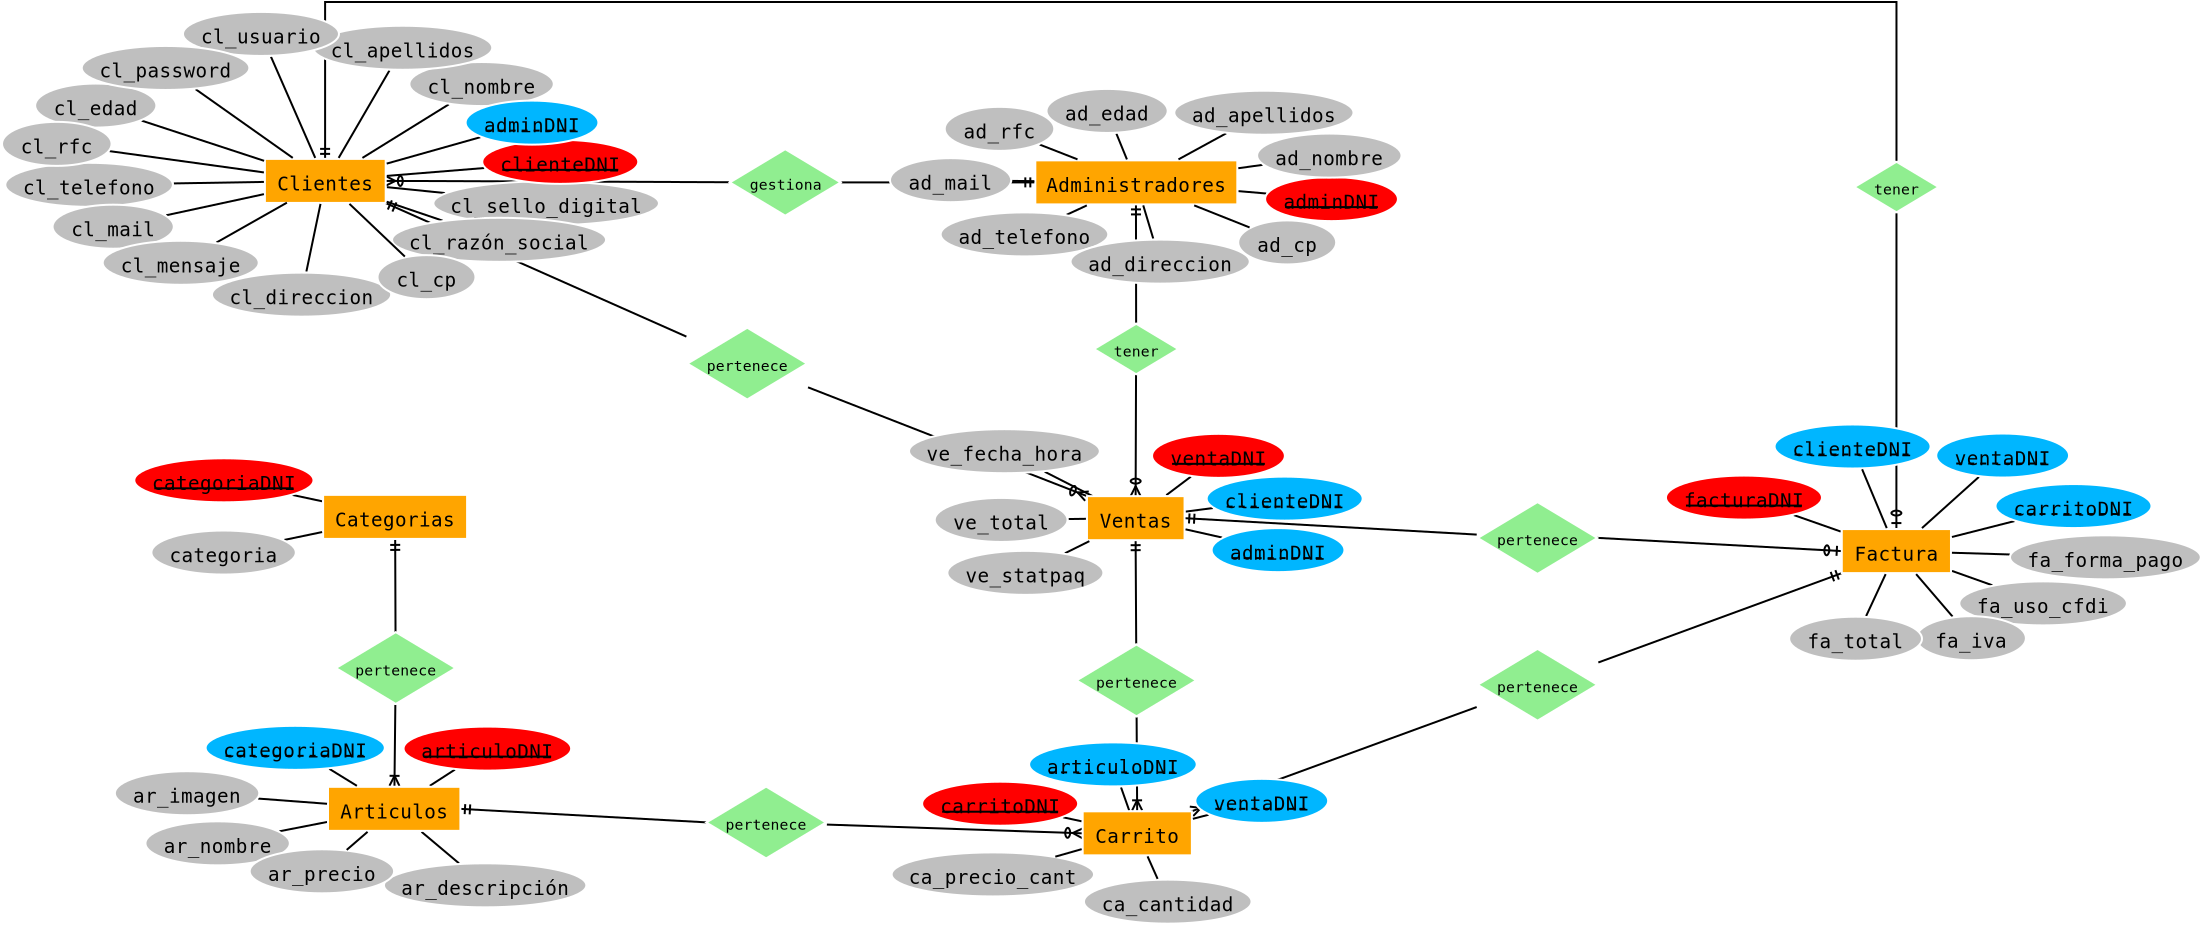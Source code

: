<?xml version="1.0" encoding="UTF-8"?>
<dia:diagram xmlns:dia="http://www.lysator.liu.se/~alla/dia/">
  <dia:layer name="Fondo" visible="true" active="true">
    <dia:object type="Standard - Line" version="0" id="O0">
      <dia:attribute name="obj_pos">
        <dia:point val="-113.916,-34.405"/>
      </dia:attribute>
      <dia:attribute name="obj_bb">
        <dia:rectangle val="-114.028,-34.734;-96.534,-34.072"/>
      </dia:attribute>
      <dia:attribute name="conn_endpoints">
        <dia:point val="-113.916,-34.405"/>
        <dia:point val="-96.584,-34.343"/>
      </dia:attribute>
      <dia:attribute name="numcp">
        <dia:int val="1"/>
      </dia:attribute>
      <dia:attribute name="line_width">
        <dia:real val="0.1"/>
      </dia:attribute>
      <dia:attribute name="start_arrow">
        <dia:enum val="29"/>
      </dia:attribute>
      <dia:attribute name="start_arrow_length">
        <dia:real val="0.5"/>
      </dia:attribute>
      <dia:attribute name="start_arrow_width">
        <dia:real val="0.5"/>
      </dia:attribute>
      <dia:connections>
        <dia:connection handle="0" to="O27" connection="4"/>
        <dia:connection handle="1" to="O2" connection="8"/>
      </dia:connections>
    </dia:object>
    <dia:object type="Standard - Line" version="0" id="O1">
      <dia:attribute name="obj_pos">
        <dia:point val="-91.131,-34.333"/>
      </dia:attribute>
      <dia:attribute name="obj_bb">
        <dia:rectangle val="-91.181,-34.662;-81.303,-34.0"/>
      </dia:attribute>
      <dia:attribute name="conn_endpoints">
        <dia:point val="-91.131,-34.333"/>
        <dia:point val="-81.415,-34.331"/>
      </dia:attribute>
      <dia:attribute name="numcp">
        <dia:int val="1"/>
      </dia:attribute>
      <dia:attribute name="line_width">
        <dia:real val="0.1"/>
      </dia:attribute>
      <dia:attribute name="end_arrow">
        <dia:enum val="31"/>
      </dia:attribute>
      <dia:attribute name="end_arrow_length">
        <dia:real val="0.5"/>
      </dia:attribute>
      <dia:attribute name="end_arrow_width">
        <dia:real val="0.5"/>
      </dia:attribute>
      <dia:connections>
        <dia:connection handle="0" to="O2" connection="8"/>
        <dia:connection handle="1" to="O56" connection="3"/>
      </dia:connections>
    </dia:object>
    <dia:object type="ER - Relationship" version="0" id="O2">
      <dia:attribute name="obj_pos">
        <dia:point val="-96.69,-35.99"/>
      </dia:attribute>
      <dia:attribute name="obj_bb">
        <dia:rectangle val="-97.04,-36.04;-90.82,-32.628"/>
      </dia:attribute>
      <dia:attribute name="elem_corner">
        <dia:point val="-96.69,-35.99"/>
      </dia:attribute>
      <dia:attribute name="elem_width">
        <dia:real val="5.52"/>
      </dia:attribute>
      <dia:attribute name="elem_height">
        <dia:real val="3.312"/>
      </dia:attribute>
      <dia:attribute name="border_width">
        <dia:real val="0.1"/>
      </dia:attribute>
      <dia:attribute name="border_color">
        <dia:color val="#ffffff"/>
      </dia:attribute>
      <dia:attribute name="inner_color">
        <dia:color val="#90ee90"/>
      </dia:attribute>
      <dia:attribute name="name">
        <dia:string>#gestiona#</dia:string>
      </dia:attribute>
      <dia:attribute name="left_card">
        <dia:string>##</dia:string>
      </dia:attribute>
      <dia:attribute name="right_card">
        <dia:string>##</dia:string>
      </dia:attribute>
      <dia:attribute name="identifying">
        <dia:boolean val="false"/>
      </dia:attribute>
      <dia:attribute name="rotated">
        <dia:boolean val="false"/>
      </dia:attribute>
      <dia:attribute name="font">
        <dia:font family="monospace" style="0" name="Courier"/>
      </dia:attribute>
      <dia:attribute name="font_height">
        <dia:real val="0.92"/>
      </dia:attribute>
    </dia:object>
    <dia:object type="Standard - Line" version="0" id="O3">
      <dia:attribute name="obj_pos">
        <dia:point val="-76.4,-18.643"/>
      </dia:attribute>
      <dia:attribute name="obj_bb">
        <dia:rectangle val="-76.729,-24.792;-76.067,-18.531"/>
      </dia:attribute>
      <dia:attribute name="conn_endpoints">
        <dia:point val="-76.4,-18.643"/>
        <dia:point val="-76.379,-24.742"/>
      </dia:attribute>
      <dia:attribute name="numcp">
        <dia:int val="1"/>
      </dia:attribute>
      <dia:attribute name="line_width">
        <dia:real val="0.1"/>
      </dia:attribute>
      <dia:attribute name="start_arrow">
        <dia:enum val="29"/>
      </dia:attribute>
      <dia:attribute name="start_arrow_length">
        <dia:real val="0.5"/>
      </dia:attribute>
      <dia:attribute name="start_arrow_width">
        <dia:real val="0.5"/>
      </dia:attribute>
      <dia:connections>
        <dia:connection handle="0" to="O95" connection="1"/>
        <dia:connection handle="1" to="O5" connection="6"/>
      </dia:connections>
    </dia:object>
    <dia:object type="Standard - Line" version="0" id="O4">
      <dia:attribute name="obj_pos">
        <dia:point val="-76.379,-27.311"/>
      </dia:attribute>
      <dia:attribute name="obj_bb">
        <dia:rectangle val="-76.714,-33.341;-76.052,-27.261"/>
      </dia:attribute>
      <dia:attribute name="conn_endpoints">
        <dia:point val="-76.379,-27.311"/>
        <dia:point val="-76.383,-33.229"/>
      </dia:attribute>
      <dia:attribute name="numcp">
        <dia:int val="1"/>
      </dia:attribute>
      <dia:attribute name="line_width">
        <dia:real val="0.1"/>
      </dia:attribute>
      <dia:attribute name="end_arrow">
        <dia:enum val="31"/>
      </dia:attribute>
      <dia:attribute name="end_arrow_length">
        <dia:real val="0.5"/>
      </dia:attribute>
      <dia:attribute name="end_arrow_width">
        <dia:real val="0.5"/>
      </dia:attribute>
      <dia:connections>
        <dia:connection handle="0" to="O5" connection="8"/>
        <dia:connection handle="1" to="O56" connection="6"/>
      </dia:connections>
    </dia:object>
    <dia:object type="ER - Relationship" version="0" id="O5">
      <dia:attribute name="obj_pos">
        <dia:point val="-78.479,-27.262"/>
      </dia:attribute>
      <dia:attribute name="obj_bb">
        <dia:rectangle val="-78.829,-27.312;-73.929,-24.692"/>
      </dia:attribute>
      <dia:attribute name="elem_corner">
        <dia:point val="-78.479,-27.262"/>
      </dia:attribute>
      <dia:attribute name="elem_width">
        <dia:real val="4.2"/>
      </dia:attribute>
      <dia:attribute name="elem_height">
        <dia:real val="2.52"/>
      </dia:attribute>
      <dia:attribute name="border_width">
        <dia:real val="0.1"/>
      </dia:attribute>
      <dia:attribute name="border_color">
        <dia:color val="#ffffff"/>
      </dia:attribute>
      <dia:attribute name="inner_color">
        <dia:color val="#90ee90"/>
      </dia:attribute>
      <dia:attribute name="name">
        <dia:string>#tener#</dia:string>
      </dia:attribute>
      <dia:attribute name="left_card">
        <dia:string>##</dia:string>
      </dia:attribute>
      <dia:attribute name="right_card">
        <dia:string>##</dia:string>
      </dia:attribute>
      <dia:attribute name="identifying">
        <dia:boolean val="false"/>
      </dia:attribute>
      <dia:attribute name="rotated">
        <dia:boolean val="false"/>
      </dia:attribute>
      <dia:attribute name="font">
        <dia:font family="monospace" style="0" name="Courier"/>
      </dia:attribute>
      <dia:attribute name="font_height">
        <dia:real val="0.92"/>
      </dia:attribute>
    </dia:object>
    <dia:object type="Standard - Line" version="0" id="O6">
      <dia:attribute name="obj_pos">
        <dia:point val="-113.916,-33.304"/>
      </dia:attribute>
      <dia:attribute name="obj_bb">
        <dia:rectangle val="-114.018,-33.395;-98.796,-26.555"/>
      </dia:attribute>
      <dia:attribute name="conn_endpoints">
        <dia:point val="-113.916,-33.304"/>
        <dia:point val="-98.862,-26.621"/>
      </dia:attribute>
      <dia:attribute name="numcp">
        <dia:int val="1"/>
      </dia:attribute>
      <dia:attribute name="line_width">
        <dia:real val="0.1"/>
      </dia:attribute>
      <dia:attribute name="start_arrow">
        <dia:enum val="31"/>
      </dia:attribute>
      <dia:attribute name="start_arrow_length">
        <dia:real val="0.5"/>
      </dia:attribute>
      <dia:attribute name="start_arrow_width">
        <dia:real val="0.5"/>
      </dia:attribute>
      <dia:connections>
        <dia:connection handle="0" to="O27" connection="7"/>
        <dia:connection handle="1" to="O8" connection="8"/>
      </dia:connections>
    </dia:object>
    <dia:object type="Standard - Line" version="0" id="O7">
      <dia:attribute name="obj_pos">
        <dia:point val="-92.802,-24.094"/>
      </dia:attribute>
      <dia:attribute name="obj_bb">
        <dia:rectangle val="-92.866,-24.158;-78.729,-18.527"/>
      </dia:attribute>
      <dia:attribute name="conn_endpoints">
        <dia:point val="-92.802,-24.094"/>
        <dia:point val="-78.833,-18.643"/>
      </dia:attribute>
      <dia:attribute name="numcp">
        <dia:int val="1"/>
      </dia:attribute>
      <dia:attribute name="line_width">
        <dia:real val="0.1"/>
      </dia:attribute>
      <dia:attribute name="end_arrow">
        <dia:enum val="29"/>
      </dia:attribute>
      <dia:attribute name="end_arrow_length">
        <dia:real val="0.5"/>
      </dia:attribute>
      <dia:attribute name="end_arrow_width">
        <dia:real val="0.5"/>
      </dia:attribute>
      <dia:connections>
        <dia:connection handle="0" to="O8" connection="8"/>
        <dia:connection handle="1" to="O95" connection="0"/>
      </dia:connections>
    </dia:object>
    <dia:object type="ER - Relationship" version="0" id="O8">
      <dia:attribute name="obj_pos">
        <dia:point val="-98.812,-27.064"/>
      </dia:attribute>
      <dia:attribute name="obj_bb">
        <dia:rectangle val="-99.162,-27.114;-92.502,-23.438"/>
      </dia:attribute>
      <dia:attribute name="elem_corner">
        <dia:point val="-98.812,-27.064"/>
      </dia:attribute>
      <dia:attribute name="elem_width">
        <dia:real val="5.96"/>
      </dia:attribute>
      <dia:attribute name="elem_height">
        <dia:real val="3.576"/>
      </dia:attribute>
      <dia:attribute name="border_width">
        <dia:real val="0.1"/>
      </dia:attribute>
      <dia:attribute name="border_color">
        <dia:color val="#ffffff"/>
      </dia:attribute>
      <dia:attribute name="inner_color">
        <dia:color val="#90ee90"/>
      </dia:attribute>
      <dia:attribute name="name">
        <dia:string>#pertenece#</dia:string>
      </dia:attribute>
      <dia:attribute name="left_card">
        <dia:string>##</dia:string>
      </dia:attribute>
      <dia:attribute name="right_card">
        <dia:string>##</dia:string>
      </dia:attribute>
      <dia:attribute name="identifying">
        <dia:boolean val="false"/>
      </dia:attribute>
      <dia:attribute name="rotated">
        <dia:boolean val="false"/>
      </dia:attribute>
      <dia:attribute name="font">
        <dia:font family="monospace" style="0" name="Courier"/>
      </dia:attribute>
      <dia:attribute name="font_height">
        <dia:real val="0.92"/>
      </dia:attribute>
    </dia:object>
    <dia:object type="Standard - Line" version="0" id="O9">
      <dia:attribute name="obj_pos">
        <dia:point val="-110.183,-3.007"/>
      </dia:attribute>
      <dia:attribute name="obj_bb">
        <dia:rectangle val="-110.295,-3.308;-97.816,-2.28"/>
      </dia:attribute>
      <dia:attribute name="conn_endpoints">
        <dia:point val="-110.183,-3.007"/>
        <dia:point val="-97.868,-2.332"/>
      </dia:attribute>
      <dia:attribute name="numcp">
        <dia:int val="1"/>
      </dia:attribute>
      <dia:attribute name="line_width">
        <dia:real val="0.1"/>
      </dia:attribute>
      <dia:attribute name="start_arrow">
        <dia:enum val="31"/>
      </dia:attribute>
      <dia:attribute name="start_arrow_length">
        <dia:real val="0.5"/>
      </dia:attribute>
      <dia:attribute name="start_arrow_width">
        <dia:real val="0.5"/>
      </dia:attribute>
      <dia:connections>
        <dia:connection handle="0" to="O126" connection="4"/>
        <dia:connection handle="1" to="O11" connection="0"/>
      </dia:connections>
    </dia:object>
    <dia:object type="Standard - Line" version="0" id="O10">
      <dia:attribute name="obj_pos">
        <dia:point val="-91.859,-2.227"/>
      </dia:attribute>
      <dia:attribute name="obj_bb">
        <dia:rectangle val="-91.911,-2.279;-78.936,-1.471"/>
      </dia:attribute>
      <dia:attribute name="conn_endpoints">
        <dia:point val="-91.859,-2.227"/>
        <dia:point val="-79.047,-1.783"/>
      </dia:attribute>
      <dia:attribute name="numcp">
        <dia:int val="1"/>
      </dia:attribute>
      <dia:attribute name="line_width">
        <dia:real val="0.1"/>
      </dia:attribute>
      <dia:attribute name="end_arrow">
        <dia:enum val="29"/>
      </dia:attribute>
      <dia:attribute name="end_arrow_length">
        <dia:real val="0.5"/>
      </dia:attribute>
      <dia:attribute name="end_arrow_width">
        <dia:real val="0.5"/>
      </dia:attribute>
      <dia:connections>
        <dia:connection handle="0" to="O11" connection="8"/>
        <dia:connection handle="1" to="O106" connection="3"/>
      </dia:connections>
    </dia:object>
    <dia:object type="ER - Relationship" version="0" id="O11">
      <dia:attribute name="obj_pos">
        <dia:point val="-97.868,-4.12"/>
      </dia:attribute>
      <dia:attribute name="obj_bb">
        <dia:rectangle val="-98.218,-4.17;-91.558,-0.494"/>
      </dia:attribute>
      <dia:attribute name="elem_corner">
        <dia:point val="-97.868,-4.12"/>
      </dia:attribute>
      <dia:attribute name="elem_width">
        <dia:real val="5.96"/>
      </dia:attribute>
      <dia:attribute name="elem_height">
        <dia:real val="3.576"/>
      </dia:attribute>
      <dia:attribute name="border_width">
        <dia:real val="0.1"/>
      </dia:attribute>
      <dia:attribute name="border_color">
        <dia:color val="#ffffff"/>
      </dia:attribute>
      <dia:attribute name="inner_color">
        <dia:color val="#90ee90"/>
      </dia:attribute>
      <dia:attribute name="name">
        <dia:string>#pertenece#</dia:string>
      </dia:attribute>
      <dia:attribute name="left_card">
        <dia:string>##</dia:string>
      </dia:attribute>
      <dia:attribute name="right_card">
        <dia:string>##</dia:string>
      </dia:attribute>
      <dia:attribute name="identifying">
        <dia:boolean val="false"/>
      </dia:attribute>
      <dia:attribute name="rotated">
        <dia:boolean val="false"/>
      </dia:attribute>
      <dia:attribute name="font">
        <dia:font family="monospace" style="0" name="Courier"/>
      </dia:attribute>
      <dia:attribute name="font_height">
        <dia:real val="0.92"/>
      </dia:attribute>
    </dia:object>
    <dia:object type="Standard - Line" version="0" id="O12">
      <dia:attribute name="obj_pos">
        <dia:point val="-41.092,-15.895"/>
      </dia:attribute>
      <dia:attribute name="obj_bb">
        <dia:rectangle val="-53.389,-16.61;-40.98,-15.594"/>
      </dia:attribute>
      <dia:attribute name="conn_endpoints">
        <dia:point val="-41.092,-15.895"/>
        <dia:point val="-53.336,-16.557"/>
      </dia:attribute>
      <dia:attribute name="numcp">
        <dia:int val="1"/>
      </dia:attribute>
      <dia:attribute name="line_width">
        <dia:real val="0.1"/>
      </dia:attribute>
      <dia:attribute name="start_arrow">
        <dia:enum val="30"/>
      </dia:attribute>
      <dia:attribute name="start_arrow_length">
        <dia:real val="0.5"/>
      </dia:attribute>
      <dia:attribute name="start_arrow_width">
        <dia:real val="0.5"/>
      </dia:attribute>
      <dia:connections>
        <dia:connection handle="0" to="O76" connection="3"/>
        <dia:connection handle="1" to="O14" connection="4"/>
      </dia:connections>
    </dia:object>
    <dia:object type="Standard - Line" version="0" id="O13">
      <dia:attribute name="obj_pos">
        <dia:point val="-59.346,-16.726"/>
      </dia:attribute>
      <dia:attribute name="obj_bb">
        <dia:rectangle val="-74.079,-17.841;-59.293,-16.674"/>
      </dia:attribute>
      <dia:attribute name="conn_endpoints">
        <dia:point val="-59.346,-16.726"/>
        <dia:point val="-73.968,-17.542"/>
      </dia:attribute>
      <dia:attribute name="numcp">
        <dia:int val="1"/>
      </dia:attribute>
      <dia:attribute name="line_width">
        <dia:real val="0.1"/>
      </dia:attribute>
      <dia:attribute name="end_arrow">
        <dia:enum val="31"/>
      </dia:attribute>
      <dia:attribute name="end_arrow_length">
        <dia:real val="0.5"/>
      </dia:attribute>
      <dia:attribute name="end_arrow_width">
        <dia:real val="0.5"/>
      </dia:attribute>
      <dia:connections>
        <dia:connection handle="0" to="O14" connection="8"/>
        <dia:connection handle="1" to="O95" connection="4"/>
      </dia:connections>
    </dia:object>
    <dia:object type="ER - Relationship" version="0" id="O14">
      <dia:attribute name="obj_pos">
        <dia:point val="-59.296,-18.345"/>
      </dia:attribute>
      <dia:attribute name="obj_bb">
        <dia:rectangle val="-59.646,-18.395;-52.986,-14.719"/>
      </dia:attribute>
      <dia:attribute name="elem_corner">
        <dia:point val="-59.296,-18.345"/>
      </dia:attribute>
      <dia:attribute name="elem_width">
        <dia:real val="5.96"/>
      </dia:attribute>
      <dia:attribute name="elem_height">
        <dia:real val="3.576"/>
      </dia:attribute>
      <dia:attribute name="border_width">
        <dia:real val="0.1"/>
      </dia:attribute>
      <dia:attribute name="border_color">
        <dia:color val="#ffffff"/>
      </dia:attribute>
      <dia:attribute name="inner_color">
        <dia:color val="#90ee90"/>
      </dia:attribute>
      <dia:attribute name="name">
        <dia:string>#pertenece#</dia:string>
      </dia:attribute>
      <dia:attribute name="left_card">
        <dia:string>##</dia:string>
      </dia:attribute>
      <dia:attribute name="right_card">
        <dia:string>##</dia:string>
      </dia:attribute>
      <dia:attribute name="identifying">
        <dia:boolean val="false"/>
      </dia:attribute>
      <dia:attribute name="rotated">
        <dia:boolean val="false"/>
      </dia:attribute>
      <dia:attribute name="font">
        <dia:font family="monospace" style="0" name="Courier"/>
      </dia:attribute>
      <dia:attribute name="font_height">
        <dia:real val="0.92"/>
      </dia:attribute>
    </dia:object>
    <dia:object type="ER - Relationship" version="0" id="O15">
      <dia:attribute name="obj_pos">
        <dia:point val="-40.463,-35.361"/>
      </dia:attribute>
      <dia:attribute name="obj_bb">
        <dia:rectangle val="-40.813,-35.411;-35.913,-32.791"/>
      </dia:attribute>
      <dia:attribute name="elem_corner">
        <dia:point val="-40.463,-35.361"/>
      </dia:attribute>
      <dia:attribute name="elem_width">
        <dia:real val="4.2"/>
      </dia:attribute>
      <dia:attribute name="elem_height">
        <dia:real val="2.52"/>
      </dia:attribute>
      <dia:attribute name="border_width">
        <dia:real val="0.1"/>
      </dia:attribute>
      <dia:attribute name="border_color">
        <dia:color val="#ffffff"/>
      </dia:attribute>
      <dia:attribute name="inner_color">
        <dia:color val="#90ee90"/>
      </dia:attribute>
      <dia:attribute name="name">
        <dia:string>#tener#</dia:string>
      </dia:attribute>
      <dia:attribute name="left_card">
        <dia:string>##</dia:string>
      </dia:attribute>
      <dia:attribute name="right_card">
        <dia:string>##</dia:string>
      </dia:attribute>
      <dia:attribute name="identifying">
        <dia:boolean val="false"/>
      </dia:attribute>
      <dia:attribute name="rotated">
        <dia:boolean val="false"/>
      </dia:attribute>
      <dia:attribute name="font">
        <dia:font family="monospace" style="0" name="Courier"/>
      </dia:attribute>
      <dia:attribute name="font_height">
        <dia:real val="0.92"/>
      </dia:attribute>
    </dia:object>
    <dia:object type="Standard - Line" version="0" id="O16">
      <dia:attribute name="obj_pos">
        <dia:point val="-73.605,-2.884"/>
      </dia:attribute>
      <dia:attribute name="obj_bb">
        <dia:rectangle val="-73.71,-8.173;-59.278,-2.757"/>
      </dia:attribute>
      <dia:attribute name="conn_endpoints">
        <dia:point val="-73.605,-2.884"/>
        <dia:point val="-59.343,-8.109"/>
      </dia:attribute>
      <dia:attribute name="numcp">
        <dia:int val="1"/>
      </dia:attribute>
      <dia:attribute name="line_width">
        <dia:real val="0.1"/>
      </dia:attribute>
      <dia:attribute name="start_arrow">
        <dia:enum val="29"/>
      </dia:attribute>
      <dia:attribute name="start_arrow_length">
        <dia:real val="0.5"/>
      </dia:attribute>
      <dia:attribute name="start_arrow_width">
        <dia:real val="0.5"/>
      </dia:attribute>
      <dia:connections>
        <dia:connection handle="0" to="O106" connection="2"/>
        <dia:connection handle="1" to="O18" connection="8"/>
      </dia:connections>
    </dia:object>
    <dia:object type="Standard - Line" version="0" id="O17">
      <dia:attribute name="obj_pos">
        <dia:point val="-53.286,-10.327"/>
      </dia:attribute>
      <dia:attribute name="obj_bb">
        <dia:rectangle val="-53.35,-14.92;-40.987,-10.263"/>
      </dia:attribute>
      <dia:attribute name="conn_endpoints">
        <dia:point val="-53.286,-10.327"/>
        <dia:point val="-41.092,-14.793"/>
      </dia:attribute>
      <dia:attribute name="numcp">
        <dia:int val="1"/>
      </dia:attribute>
      <dia:attribute name="line_width">
        <dia:real val="0.1"/>
      </dia:attribute>
      <dia:attribute name="end_arrow">
        <dia:enum val="31"/>
      </dia:attribute>
      <dia:attribute name="end_arrow_length">
        <dia:real val="0.5"/>
      </dia:attribute>
      <dia:attribute name="end_arrow_width">
        <dia:real val="0.5"/>
      </dia:attribute>
      <dia:connections>
        <dia:connection handle="0" to="O18" connection="8"/>
        <dia:connection handle="1" to="O76" connection="5"/>
      </dia:connections>
    </dia:object>
    <dia:object type="ER - Relationship" version="0" id="O18">
      <dia:attribute name="obj_pos">
        <dia:point val="-59.296,-11.006"/>
      </dia:attribute>
      <dia:attribute name="obj_bb">
        <dia:rectangle val="-59.646,-11.056;-52.986,-7.38"/>
      </dia:attribute>
      <dia:attribute name="elem_corner">
        <dia:point val="-59.296,-11.006"/>
      </dia:attribute>
      <dia:attribute name="elem_width">
        <dia:real val="5.96"/>
      </dia:attribute>
      <dia:attribute name="elem_height">
        <dia:real val="3.576"/>
      </dia:attribute>
      <dia:attribute name="border_width">
        <dia:real val="0.1"/>
      </dia:attribute>
      <dia:attribute name="border_color">
        <dia:color val="#ffffff"/>
      </dia:attribute>
      <dia:attribute name="inner_color">
        <dia:color val="#90ee90"/>
      </dia:attribute>
      <dia:attribute name="name">
        <dia:string>#pertenece#</dia:string>
      </dia:attribute>
      <dia:attribute name="left_card">
        <dia:string>##</dia:string>
      </dia:attribute>
      <dia:attribute name="right_card">
        <dia:string>##</dia:string>
      </dia:attribute>
      <dia:attribute name="identifying">
        <dia:boolean val="false"/>
      </dia:attribute>
      <dia:attribute name="rotated">
        <dia:boolean val="false"/>
      </dia:attribute>
      <dia:attribute name="font">
        <dia:font family="monospace" style="0" name="Courier"/>
      </dia:attribute>
      <dia:attribute name="font_height">
        <dia:real val="0.92"/>
      </dia:attribute>
    </dia:object>
    <dia:object type="Standard - Line" version="0" id="O19">
      <dia:attribute name="obj_pos">
        <dia:point val="-76.4,-16.441"/>
      </dia:attribute>
      <dia:attribute name="obj_bb">
        <dia:rectangle val="-76.729,-16.552;-76.067,-11.223"/>
      </dia:attribute>
      <dia:attribute name="conn_endpoints">
        <dia:point val="-76.4,-16.441"/>
        <dia:point val="-76.379,-11.273"/>
      </dia:attribute>
      <dia:attribute name="numcp">
        <dia:int val="1"/>
      </dia:attribute>
      <dia:attribute name="line_width">
        <dia:real val="0.1"/>
      </dia:attribute>
      <dia:attribute name="start_arrow">
        <dia:enum val="31"/>
      </dia:attribute>
      <dia:attribute name="start_arrow_length">
        <dia:real val="0.5"/>
      </dia:attribute>
      <dia:attribute name="start_arrow_width">
        <dia:real val="0.5"/>
      </dia:attribute>
      <dia:connections>
        <dia:connection handle="0" to="O95" connection="6"/>
        <dia:connection handle="1" to="O21" connection="8"/>
      </dia:connections>
    </dia:object>
    <dia:object type="Standard - Line" version="0" id="O20">
      <dia:attribute name="obj_pos">
        <dia:point val="-76.361,-7.604"/>
      </dia:attribute>
      <dia:attribute name="obj_bb">
        <dia:rectangle val="-76.667,-7.655;-76.005,-2.822"/>
      </dia:attribute>
      <dia:attribute name="conn_endpoints">
        <dia:point val="-76.361,-7.604"/>
        <dia:point val="-76.333,-2.934"/>
      </dia:attribute>
      <dia:attribute name="numcp">
        <dia:int val="1"/>
      </dia:attribute>
      <dia:attribute name="line_width">
        <dia:real val="0.1"/>
      </dia:attribute>
      <dia:attribute name="end_arrow">
        <dia:enum val="28"/>
      </dia:attribute>
      <dia:attribute name="end_arrow_length">
        <dia:real val="0.5"/>
      </dia:attribute>
      <dia:attribute name="end_arrow_width">
        <dia:real val="0.5"/>
      </dia:attribute>
      <dia:connections>
        <dia:connection handle="0" to="O21" connection="8"/>
        <dia:connection handle="1" to="O106" connection="8"/>
      </dia:connections>
    </dia:object>
    <dia:object type="ER - Relationship" version="0" id="O21">
      <dia:attribute name="obj_pos">
        <dia:point val="-79.352,-11.223"/>
      </dia:attribute>
      <dia:attribute name="obj_bb">
        <dia:rectangle val="-79.702,-11.273;-73.042,-7.597"/>
      </dia:attribute>
      <dia:attribute name="elem_corner">
        <dia:point val="-79.352,-11.223"/>
      </dia:attribute>
      <dia:attribute name="elem_width">
        <dia:real val="5.96"/>
      </dia:attribute>
      <dia:attribute name="elem_height">
        <dia:real val="3.576"/>
      </dia:attribute>
      <dia:attribute name="border_width">
        <dia:real val="0.1"/>
      </dia:attribute>
      <dia:attribute name="border_color">
        <dia:color val="#ffffff"/>
      </dia:attribute>
      <dia:attribute name="inner_color">
        <dia:color val="#90ee90"/>
      </dia:attribute>
      <dia:attribute name="name">
        <dia:string>#pertenece#</dia:string>
      </dia:attribute>
      <dia:attribute name="left_card">
        <dia:string>##</dia:string>
      </dia:attribute>
      <dia:attribute name="right_card">
        <dia:string>##</dia:string>
      </dia:attribute>
      <dia:attribute name="identifying">
        <dia:boolean val="false"/>
      </dia:attribute>
      <dia:attribute name="rotated">
        <dia:boolean val="false"/>
      </dia:attribute>
      <dia:attribute name="font">
        <dia:font family="monospace" style="0" name="Courier"/>
      </dia:attribute>
      <dia:attribute name="font_height">
        <dia:real val="0.92"/>
      </dia:attribute>
    </dia:object>
    <dia:object type="Standard - ZigZagLine" version="1" id="O22">
      <dia:attribute name="obj_pos">
        <dia:point val="-38.363,-35.411"/>
      </dia:attribute>
      <dia:attribute name="obj_bb">
        <dia:rectangle val="-117.257,-43.4;-38.313,-35.361"/>
      </dia:attribute>
      <dia:attribute name="orth_points">
        <dia:point val="-38.363,-35.411"/>
        <dia:point val="-38.363,-43.35"/>
        <dia:point val="-116.926,-43.35"/>
        <dia:point val="-116.926,-35.506"/>
      </dia:attribute>
      <dia:attribute name="orth_orient">
        <dia:enum val="1"/>
        <dia:enum val="0"/>
        <dia:enum val="1"/>
      </dia:attribute>
      <dia:attribute name="autorouting">
        <dia:boolean val="false"/>
      </dia:attribute>
      <dia:attribute name="end_arrow">
        <dia:enum val="31"/>
      </dia:attribute>
      <dia:attribute name="end_arrow_length">
        <dia:real val="0.5"/>
      </dia:attribute>
      <dia:attribute name="end_arrow_width">
        <dia:real val="0.5"/>
      </dia:attribute>
      <dia:connections>
        <dia:connection handle="0" to="O15" connection="8"/>
        <dia:connection handle="1" to="O27" connection="1"/>
      </dia:connections>
    </dia:object>
    <dia:object type="Standard - Line" version="0" id="O23">
      <dia:attribute name="obj_pos">
        <dia:point val="-38.364,-32.791"/>
      </dia:attribute>
      <dia:attribute name="obj_bb">
        <dia:rectangle val="-38.701,-32.842;-38.039,-16.932"/>
      </dia:attribute>
      <dia:attribute name="conn_endpoints">
        <dia:point val="-38.364,-32.791"/>
        <dia:point val="-38.37,-17.044"/>
      </dia:attribute>
      <dia:attribute name="numcp">
        <dia:int val="1"/>
      </dia:attribute>
      <dia:attribute name="end_arrow">
        <dia:enum val="30"/>
      </dia:attribute>
      <dia:attribute name="end_arrow_length">
        <dia:real val="0.5"/>
      </dia:attribute>
      <dia:attribute name="end_arrow_width">
        <dia:real val="0.5"/>
      </dia:attribute>
      <dia:connections>
        <dia:connection handle="0" to="O15" connection="8"/>
        <dia:connection handle="1" to="O76" connection="8"/>
      </dia:connections>
    </dia:object>
    <dia:group>
      <dia:object type="Standard - Line" version="0" id="O24">
        <dia:attribute name="obj_pos">
          <dia:point val="-110.931,-33.795"/>
        </dia:attribute>
        <dia:attribute name="obj_bb">
          <dia:rectangle val="-113.921,-34.149;-110.876,-33.74"/>
        </dia:attribute>
        <dia:attribute name="conn_endpoints">
          <dia:point val="-110.931,-33.795"/>
          <dia:point val="-113.866,-34.094"/>
        </dia:attribute>
        <dia:attribute name="numcp">
          <dia:int val="1"/>
        </dia:attribute>
        <dia:attribute name="line_width">
          <dia:real val="0.1"/>
        </dia:attribute>
        <dia:connections>
          <dia:connection handle="0" to="O25" connection="8"/>
          <dia:connection handle="1" to="O27" connection="8"/>
        </dia:connections>
      </dia:object>
      <dia:object type="ER - Attribute" version="0" id="O25">
        <dia:attribute name="obj_pos">
          <dia:point val="-111.513,-34.384"/>
        </dia:attribute>
        <dia:attribute name="obj_bb">
          <dia:rectangle val="-111.563,-34.434;-100.223,-32.132"/>
        </dia:attribute>
        <dia:attribute name="elem_corner">
          <dia:point val="-111.513,-34.384"/>
        </dia:attribute>
        <dia:attribute name="elem_width">
          <dia:real val="11.24"/>
        </dia:attribute>
        <dia:attribute name="elem_height">
          <dia:real val="2.202"/>
        </dia:attribute>
        <dia:attribute name="border_width">
          <dia:real val="0.1"/>
        </dia:attribute>
        <dia:attribute name="border_color">
          <dia:color val="#ffffff"/>
        </dia:attribute>
        <dia:attribute name="inner_color">
          <dia:color val="#bfbfbf"/>
        </dia:attribute>
        <dia:attribute name="name">
          <dia:string>#cl_sello_digital#</dia:string>
        </dia:attribute>
        <dia:attribute name="key">
          <dia:boolean val="false"/>
        </dia:attribute>
        <dia:attribute name="weak_key">
          <dia:boolean val="false"/>
        </dia:attribute>
        <dia:attribute name="derived">
          <dia:boolean val="false"/>
        </dia:attribute>
        <dia:attribute name="multivalued">
          <dia:boolean val="false"/>
        </dia:attribute>
        <dia:attribute name="font">
          <dia:font family="monospace" style="0" name="Courier"/>
        </dia:attribute>
        <dia:attribute name="font_height">
          <dia:real val="1.202"/>
        </dia:attribute>
      </dia:object>
      <dia:object type="Standard - Line" version="0" id="O26">
        <dia:attribute name="obj_pos">
          <dia:point val="-113.866,-34.653"/>
        </dia:attribute>
        <dia:attribute name="obj_bb">
          <dia:rectangle val="-113.92,-35.105;-108.914,-34.599"/>
        </dia:attribute>
        <dia:attribute name="conn_endpoints">
          <dia:point val="-113.866,-34.653"/>
          <dia:point val="-108.967,-35.051"/>
        </dia:attribute>
        <dia:attribute name="numcp">
          <dia:int val="1"/>
        </dia:attribute>
        <dia:attribute name="line_width">
          <dia:real val="0.1"/>
        </dia:attribute>
        <dia:connections>
          <dia:connection handle="0" to="O27" connection="8"/>
          <dia:connection handle="1" to="O28" connection="8"/>
        </dia:connections>
      </dia:object>
      <dia:object type="ER - Entity" version="0" id="O27">
        <dia:attribute name="obj_pos">
          <dia:point val="-119.936,-35.506"/>
        </dia:attribute>
        <dia:attribute name="obj_bb">
          <dia:rectangle val="-119.986,-35.556;-113.866,-33.254"/>
        </dia:attribute>
        <dia:attribute name="elem_corner">
          <dia:point val="-119.936,-35.506"/>
        </dia:attribute>
        <dia:attribute name="elem_width">
          <dia:real val="6.02"/>
        </dia:attribute>
        <dia:attribute name="elem_height">
          <dia:real val="2.202"/>
        </dia:attribute>
        <dia:attribute name="border_width">
          <dia:real val="0.1"/>
        </dia:attribute>
        <dia:attribute name="border_color">
          <dia:color val="#ffffff"/>
        </dia:attribute>
        <dia:attribute name="inner_color">
          <dia:color val="#ffa500"/>
        </dia:attribute>
        <dia:attribute name="name">
          <dia:string>#Clientes#</dia:string>
        </dia:attribute>
        <dia:attribute name="weak">
          <dia:boolean val="false"/>
        </dia:attribute>
        <dia:attribute name="associative">
          <dia:boolean val="false"/>
        </dia:attribute>
        <dia:attribute name="font">
          <dia:font family="monospace" style="0" name="Courier"/>
        </dia:attribute>
        <dia:attribute name="font_height">
          <dia:real val="1.202"/>
        </dia:attribute>
      </dia:object>
      <dia:object type="ER - Attribute" version="0" id="O28">
        <dia:attribute name="obj_pos">
          <dia:point val="-109.068,-36.459"/>
        </dia:attribute>
        <dia:attribute name="obj_bb">
          <dia:rectangle val="-109.118,-36.51;-101.243,-34.207"/>
        </dia:attribute>
        <dia:attribute name="elem_corner">
          <dia:point val="-109.068,-36.459"/>
        </dia:attribute>
        <dia:attribute name="elem_width">
          <dia:real val="7.775"/>
        </dia:attribute>
        <dia:attribute name="elem_height">
          <dia:real val="2.202"/>
        </dia:attribute>
        <dia:attribute name="border_width">
          <dia:real val="0.1"/>
        </dia:attribute>
        <dia:attribute name="border_color">
          <dia:color val="#ffffff"/>
        </dia:attribute>
        <dia:attribute name="inner_color">
          <dia:color val="#ff0000"/>
        </dia:attribute>
        <dia:attribute name="name">
          <dia:string>#clienteDNI#</dia:string>
        </dia:attribute>
        <dia:attribute name="key">
          <dia:boolean val="true"/>
        </dia:attribute>
        <dia:attribute name="weak_key">
          <dia:boolean val="false"/>
        </dia:attribute>
        <dia:attribute name="derived">
          <dia:boolean val="false"/>
        </dia:attribute>
        <dia:attribute name="multivalued">
          <dia:boolean val="false"/>
        </dia:attribute>
        <dia:attribute name="font">
          <dia:font family="monospace" style="0" name="Courier"/>
        </dia:attribute>
        <dia:attribute name="font_height">
          <dia:real val="1.202"/>
        </dia:attribute>
      </dia:object>
      <dia:object type="Standard - Line" version="0" id="O29">
        <dia:attribute name="obj_pos">
          <dia:point val="-113.866,-33.366"/>
        </dia:attribute>
        <dia:attribute name="obj_bb">
          <dia:rectangle val="-113.929,-33.43;-111.002,-32.353"/>
        </dia:attribute>
        <dia:attribute name="conn_endpoints">
          <dia:point val="-113.866,-33.366"/>
          <dia:point val="-111.065,-32.416"/>
        </dia:attribute>
        <dia:attribute name="numcp">
          <dia:int val="1"/>
        </dia:attribute>
        <dia:attribute name="line_width">
          <dia:real val="0.1"/>
        </dia:attribute>
        <dia:connections>
          <dia:connection handle="0" to="O27" connection="8"/>
          <dia:connection handle="1" to="O30" connection="8"/>
        </dia:connections>
      </dia:object>
      <dia:object type="ER - Attribute" version="0" id="O30">
        <dia:attribute name="obj_pos">
          <dia:point val="-113.578,-32.56"/>
        </dia:attribute>
        <dia:attribute name="obj_bb">
          <dia:rectangle val="-113.628,-32.61;-102.865,-30.308"/>
        </dia:attribute>
        <dia:attribute name="elem_corner">
          <dia:point val="-113.578,-32.56"/>
        </dia:attribute>
        <dia:attribute name="elem_width">
          <dia:real val="10.662"/>
        </dia:attribute>
        <dia:attribute name="elem_height">
          <dia:real val="2.202"/>
        </dia:attribute>
        <dia:attribute name="border_width">
          <dia:real val="0.1"/>
        </dia:attribute>
        <dia:attribute name="border_color">
          <dia:color val="#ffffff"/>
        </dia:attribute>
        <dia:attribute name="inner_color">
          <dia:color val="#bfbfbf"/>
        </dia:attribute>
        <dia:attribute name="name">
          <dia:string>#cl_razón_social#</dia:string>
        </dia:attribute>
        <dia:attribute name="key">
          <dia:boolean val="false"/>
        </dia:attribute>
        <dia:attribute name="weak_key">
          <dia:boolean val="false"/>
        </dia:attribute>
        <dia:attribute name="derived">
          <dia:boolean val="false"/>
        </dia:attribute>
        <dia:attribute name="multivalued">
          <dia:boolean val="false"/>
        </dia:attribute>
        <dia:attribute name="font">
          <dia:font family="monospace" style="0" name="Courier"/>
        </dia:attribute>
        <dia:attribute name="font_height">
          <dia:real val="1.202"/>
        </dia:attribute>
      </dia:object>
      <dia:object type="Standard - Line" version="0" id="O31">
        <dia:attribute name="obj_pos">
          <dia:point val="-115.07,-35.555"/>
        </dia:attribute>
        <dia:attribute name="obj_bb">
          <dia:rectangle val="-115.139,-38.303;-110.68,-35.487"/>
        </dia:attribute>
        <dia:attribute name="conn_endpoints">
          <dia:point val="-115.07,-35.555"/>
          <dia:point val="-110.748,-38.234"/>
        </dia:attribute>
        <dia:attribute name="numcp">
          <dia:int val="1"/>
        </dia:attribute>
        <dia:attribute name="line_width">
          <dia:real val="0.1"/>
        </dia:attribute>
        <dia:connections>
          <dia:connection handle="0" to="O27" connection="8"/>
          <dia:connection handle="1" to="O35" connection="8"/>
        </dia:connections>
      </dia:object>
      <dia:object type="Standard - Line" version="0" id="O32">
        <dia:attribute name="obj_pos">
          <dia:point val="-116.258,-35.556"/>
        </dia:attribute>
        <dia:attribute name="obj_bb">
          <dia:rectangle val="-116.327,-39.997;-113.653,-35.488"/>
        </dia:attribute>
        <dia:attribute name="conn_endpoints">
          <dia:point val="-116.258,-35.556"/>
          <dia:point val="-113.721,-39.928"/>
        </dia:attribute>
        <dia:attribute name="numcp">
          <dia:int val="1"/>
        </dia:attribute>
        <dia:attribute name="line_width">
          <dia:real val="0.1"/>
        </dia:attribute>
        <dia:connections>
          <dia:connection handle="0" to="O27" connection="8"/>
          <dia:connection handle="1" to="O36" connection="8"/>
        </dia:connections>
      </dia:object>
      <dia:object type="Standard - Line" version="0" id="O33">
        <dia:attribute name="obj_pos">
          <dia:point val="-119.985,-34.354"/>
        </dia:attribute>
        <dia:attribute name="obj_bb">
          <dia:rectangle val="-124.573,-34.405;-119.934,-34.228"/>
        </dia:attribute>
        <dia:attribute name="conn_endpoints">
          <dia:point val="-119.985,-34.354"/>
          <dia:point val="-124.522,-34.279"/>
        </dia:attribute>
        <dia:attribute name="numcp">
          <dia:int val="1"/>
        </dia:attribute>
        <dia:attribute name="line_width">
          <dia:real val="0.1"/>
        </dia:attribute>
        <dia:connections>
          <dia:connection handle="0" to="O27" connection="8"/>
          <dia:connection handle="1" to="O37" connection="8"/>
        </dia:connections>
      </dia:object>
      <dia:object type="Standard - Line" version="0" id="O34">
        <dia:attribute name="obj_pos">
          <dia:point val="-119.986,-35.409"/>
        </dia:attribute>
        <dia:attribute name="obj_bb">
          <dia:rectangle val="-126.172,-37.481;-119.923,-35.346"/>
        </dia:attribute>
        <dia:attribute name="conn_endpoints">
          <dia:point val="-119.986,-35.409"/>
          <dia:point val="-126.109,-37.418"/>
        </dia:attribute>
        <dia:attribute name="numcp">
          <dia:int val="1"/>
        </dia:attribute>
        <dia:attribute name="line_width">
          <dia:real val="0.1"/>
        </dia:attribute>
        <dia:connections>
          <dia:connection handle="0" to="O27" connection="8"/>
          <dia:connection handle="1" to="O38" connection="8"/>
        </dia:connections>
      </dia:object>
      <dia:object type="ER - Attribute" version="0" id="O35">
        <dia:attribute name="obj_pos">
          <dia:point val="-112.712,-40.349"/>
        </dia:attribute>
        <dia:attribute name="obj_bb">
          <dia:rectangle val="-112.762,-40.399;-105.464,-38.096"/>
        </dia:attribute>
        <dia:attribute name="elem_corner">
          <dia:point val="-112.712,-40.349"/>
        </dia:attribute>
        <dia:attribute name="elem_width">
          <dia:real val="7.197"/>
        </dia:attribute>
        <dia:attribute name="elem_height">
          <dia:real val="2.202"/>
        </dia:attribute>
        <dia:attribute name="border_width">
          <dia:real val="0.1"/>
        </dia:attribute>
        <dia:attribute name="border_color">
          <dia:color val="#ffffff"/>
        </dia:attribute>
        <dia:attribute name="inner_color">
          <dia:color val="#bfbfbf"/>
        </dia:attribute>
        <dia:attribute name="name">
          <dia:string>#cl_nombre#</dia:string>
        </dia:attribute>
        <dia:attribute name="key">
          <dia:boolean val="false"/>
        </dia:attribute>
        <dia:attribute name="weak_key">
          <dia:boolean val="false"/>
        </dia:attribute>
        <dia:attribute name="derived">
          <dia:boolean val="false"/>
        </dia:attribute>
        <dia:attribute name="multivalued">
          <dia:boolean val="false"/>
        </dia:attribute>
        <dia:attribute name="font">
          <dia:font family="monospace" style="0" name="Courier"/>
        </dia:attribute>
        <dia:attribute name="font_height">
          <dia:real val="1.202"/>
        </dia:attribute>
      </dia:object>
      <dia:object type="ER - Attribute" version="0" id="O36">
        <dia:attribute name="obj_pos">
          <dia:point val="-117.529,-42.163"/>
        </dia:attribute>
        <dia:attribute name="obj_bb">
          <dia:rectangle val="-117.579,-42.213;-108.549,-39.91"/>
        </dia:attribute>
        <dia:attribute name="elem_corner">
          <dia:point val="-117.529,-42.163"/>
        </dia:attribute>
        <dia:attribute name="elem_width">
          <dia:real val="8.93"/>
        </dia:attribute>
        <dia:attribute name="elem_height">
          <dia:real val="2.202"/>
        </dia:attribute>
        <dia:attribute name="border_width">
          <dia:real val="0.1"/>
        </dia:attribute>
        <dia:attribute name="border_color">
          <dia:color val="#ffffff"/>
        </dia:attribute>
        <dia:attribute name="inner_color">
          <dia:color val="#bfbfbf"/>
        </dia:attribute>
        <dia:attribute name="name">
          <dia:string>#cl_apellidos#</dia:string>
        </dia:attribute>
        <dia:attribute name="key">
          <dia:boolean val="false"/>
        </dia:attribute>
        <dia:attribute name="weak_key">
          <dia:boolean val="false"/>
        </dia:attribute>
        <dia:attribute name="derived">
          <dia:boolean val="false"/>
        </dia:attribute>
        <dia:attribute name="multivalued">
          <dia:boolean val="false"/>
        </dia:attribute>
        <dia:attribute name="font">
          <dia:font family="monospace" style="0" name="Courier"/>
        </dia:attribute>
        <dia:attribute name="font_height">
          <dia:real val="1.202"/>
        </dia:attribute>
      </dia:object>
      <dia:object type="ER - Attribute" version="0" id="O37">
        <dia:attribute name="obj_pos">
          <dia:point val="-132.916,-35.31"/>
        </dia:attribute>
        <dia:attribute name="obj_bb">
          <dia:rectangle val="-132.966,-35.36;-124.513,-33.058"/>
        </dia:attribute>
        <dia:attribute name="elem_corner">
          <dia:point val="-132.916,-35.31"/>
        </dia:attribute>
        <dia:attribute name="elem_width">
          <dia:real val="8.352"/>
        </dia:attribute>
        <dia:attribute name="elem_height">
          <dia:real val="2.202"/>
        </dia:attribute>
        <dia:attribute name="border_width">
          <dia:real val="0.1"/>
        </dia:attribute>
        <dia:attribute name="border_color">
          <dia:color val="#ffffff"/>
        </dia:attribute>
        <dia:attribute name="inner_color">
          <dia:color val="#bfbfbf"/>
        </dia:attribute>
        <dia:attribute name="name">
          <dia:string>#cl_telefono#</dia:string>
        </dia:attribute>
        <dia:attribute name="key">
          <dia:boolean val="false"/>
        </dia:attribute>
        <dia:attribute name="weak_key">
          <dia:boolean val="false"/>
        </dia:attribute>
        <dia:attribute name="derived">
          <dia:boolean val="false"/>
        </dia:attribute>
        <dia:attribute name="multivalued">
          <dia:boolean val="false"/>
        </dia:attribute>
        <dia:attribute name="font">
          <dia:font family="monospace" style="0" name="Courier"/>
        </dia:attribute>
        <dia:attribute name="font_height">
          <dia:real val="1.202"/>
        </dia:attribute>
      </dia:object>
      <dia:object type="ER - Attribute" version="0" id="O38">
        <dia:attribute name="obj_pos">
          <dia:point val="-131.423,-39.272"/>
        </dia:attribute>
        <dia:attribute name="obj_bb">
          <dia:rectangle val="-131.473,-39.322;-125.33,-37.019"/>
        </dia:attribute>
        <dia:attribute name="elem_corner">
          <dia:point val="-131.423,-39.272"/>
        </dia:attribute>
        <dia:attribute name="elem_width">
          <dia:real val="6.042"/>
        </dia:attribute>
        <dia:attribute name="elem_height">
          <dia:real val="2.202"/>
        </dia:attribute>
        <dia:attribute name="border_width">
          <dia:real val="0.1"/>
        </dia:attribute>
        <dia:attribute name="border_color">
          <dia:color val="#ffffff"/>
        </dia:attribute>
        <dia:attribute name="inner_color">
          <dia:color val="#bfbfbf"/>
        </dia:attribute>
        <dia:attribute name="name">
          <dia:string>#cl_edad#</dia:string>
        </dia:attribute>
        <dia:attribute name="key">
          <dia:boolean val="false"/>
        </dia:attribute>
        <dia:attribute name="weak_key">
          <dia:boolean val="false"/>
        </dia:attribute>
        <dia:attribute name="derived">
          <dia:boolean val="false"/>
        </dia:attribute>
        <dia:attribute name="multivalued">
          <dia:boolean val="false"/>
        </dia:attribute>
        <dia:attribute name="font">
          <dia:font family="monospace" style="0" name="Courier"/>
        </dia:attribute>
        <dia:attribute name="font_height">
          <dia:real val="1.202"/>
        </dia:attribute>
      </dia:object>
      <dia:object type="Standard - Line" version="0" id="O39">
        <dia:attribute name="obj_pos">
          <dia:point val="-119.983,-34.827"/>
        </dia:attribute>
        <dia:attribute name="obj_bb">
          <dia:rectangle val="-127.77,-35.95;-119.927,-34.77"/>
        </dia:attribute>
        <dia:attribute name="conn_endpoints">
          <dia:point val="-119.983,-34.827"/>
          <dia:point val="-127.713,-35.893"/>
        </dia:attribute>
        <dia:attribute name="numcp">
          <dia:int val="1"/>
        </dia:attribute>
        <dia:attribute name="line_width">
          <dia:real val="0.1"/>
        </dia:attribute>
        <dia:connections>
          <dia:connection handle="0" to="O27" connection="8"/>
          <dia:connection handle="1" to="O40" connection="8"/>
        </dia:connections>
      </dia:object>
      <dia:object type="ER - Attribute" version="0" id="O40">
        <dia:attribute name="obj_pos">
          <dia:point val="-133.081,-37.358"/>
        </dia:attribute>
        <dia:attribute name="obj_bb">
          <dia:rectangle val="-133.131,-37.408;-127.566,-35.106"/>
        </dia:attribute>
        <dia:attribute name="elem_corner">
          <dia:point val="-133.081,-37.358"/>
        </dia:attribute>
        <dia:attribute name="elem_width">
          <dia:real val="5.465"/>
        </dia:attribute>
        <dia:attribute name="elem_height">
          <dia:real val="2.202"/>
        </dia:attribute>
        <dia:attribute name="border_width">
          <dia:real val="0.1"/>
        </dia:attribute>
        <dia:attribute name="border_color">
          <dia:color val="#ffffff"/>
        </dia:attribute>
        <dia:attribute name="inner_color">
          <dia:color val="#bfbfbf"/>
        </dia:attribute>
        <dia:attribute name="name">
          <dia:string>#cl_rfc#</dia:string>
        </dia:attribute>
        <dia:attribute name="key">
          <dia:boolean val="false"/>
        </dia:attribute>
        <dia:attribute name="weak_key">
          <dia:boolean val="false"/>
        </dia:attribute>
        <dia:attribute name="derived">
          <dia:boolean val="false"/>
        </dia:attribute>
        <dia:attribute name="multivalued">
          <dia:boolean val="false"/>
        </dia:attribute>
        <dia:attribute name="font">
          <dia:font family="monospace" style="0" name="Courier"/>
        </dia:attribute>
        <dia:attribute name="font_height">
          <dia:real val="1.202"/>
        </dia:attribute>
      </dia:object>
      <dia:object type="Standard - Line" version="0" id="O41">
        <dia:attribute name="obj_pos">
          <dia:point val="-117.167,-33.254"/>
        </dia:attribute>
        <dia:attribute name="obj_bb">
          <dia:rectangle val="-117.936,-33.313;-117.108,-29.807"/>
        </dia:attribute>
        <dia:attribute name="conn_endpoints">
          <dia:point val="-117.167,-33.254"/>
          <dia:point val="-117.877,-29.867"/>
        </dia:attribute>
        <dia:attribute name="numcp">
          <dia:int val="1"/>
        </dia:attribute>
        <dia:attribute name="line_width">
          <dia:real val="0.1"/>
        </dia:attribute>
        <dia:connections>
          <dia:connection handle="0" to="O27" connection="8"/>
          <dia:connection handle="1" to="O42" connection="8"/>
        </dia:connections>
      </dia:object>
      <dia:object type="ER - Attribute" version="0" id="O42">
        <dia:attribute name="obj_pos">
          <dia:point val="-122.583,-29.819"/>
        </dia:attribute>
        <dia:attribute name="obj_bb">
          <dia:rectangle val="-122.633,-29.869;-113.603,-27.567"/>
        </dia:attribute>
        <dia:attribute name="elem_corner">
          <dia:point val="-122.583,-29.819"/>
        </dia:attribute>
        <dia:attribute name="elem_width">
          <dia:real val="8.93"/>
        </dia:attribute>
        <dia:attribute name="elem_height">
          <dia:real val="2.202"/>
        </dia:attribute>
        <dia:attribute name="border_width">
          <dia:real val="0.1"/>
        </dia:attribute>
        <dia:attribute name="border_color">
          <dia:color val="#ffffff"/>
        </dia:attribute>
        <dia:attribute name="inner_color">
          <dia:color val="#bfbfbf"/>
        </dia:attribute>
        <dia:attribute name="name">
          <dia:string>#cl_direccion#</dia:string>
        </dia:attribute>
        <dia:attribute name="key">
          <dia:boolean val="false"/>
        </dia:attribute>
        <dia:attribute name="weak_key">
          <dia:boolean val="false"/>
        </dia:attribute>
        <dia:attribute name="derived">
          <dia:boolean val="false"/>
        </dia:attribute>
        <dia:attribute name="multivalued">
          <dia:boolean val="false"/>
        </dia:attribute>
        <dia:attribute name="font">
          <dia:font family="monospace" style="0" name="Courier"/>
        </dia:attribute>
        <dia:attribute name="font_height">
          <dia:real val="1.202"/>
        </dia:attribute>
      </dia:object>
      <dia:object type="ER - Attribute" version="0" id="O43">
        <dia:attribute name="obj_pos">
          <dia:point val="-114.306,-30.693"/>
        </dia:attribute>
        <dia:attribute name="obj_bb">
          <dia:rectangle val="-114.356,-30.743;-109.368,-28.441"/>
        </dia:attribute>
        <dia:attribute name="elem_corner">
          <dia:point val="-114.306,-30.693"/>
        </dia:attribute>
        <dia:attribute name="elem_width">
          <dia:real val="4.888"/>
        </dia:attribute>
        <dia:attribute name="elem_height">
          <dia:real val="2.202"/>
        </dia:attribute>
        <dia:attribute name="border_width">
          <dia:real val="0.1"/>
        </dia:attribute>
        <dia:attribute name="border_color">
          <dia:color val="#ffffff"/>
        </dia:attribute>
        <dia:attribute name="inner_color">
          <dia:color val="#bfbfbf"/>
        </dia:attribute>
        <dia:attribute name="name">
          <dia:string>#cl_cp#</dia:string>
        </dia:attribute>
        <dia:attribute name="key">
          <dia:boolean val="false"/>
        </dia:attribute>
        <dia:attribute name="weak_key">
          <dia:boolean val="false"/>
        </dia:attribute>
        <dia:attribute name="derived">
          <dia:boolean val="false"/>
        </dia:attribute>
        <dia:attribute name="multivalued">
          <dia:boolean val="false"/>
        </dia:attribute>
        <dia:attribute name="font">
          <dia:font family="monospace" style="0" name="Courier"/>
        </dia:attribute>
        <dia:attribute name="font_height">
          <dia:real val="1.202"/>
        </dia:attribute>
      </dia:object>
      <dia:object type="Standard - Line" version="0" id="O44">
        <dia:attribute name="obj_pos">
          <dia:point val="-115.717,-33.256"/>
        </dia:attribute>
        <dia:attribute name="obj_bb">
          <dia:rectangle val="-115.788,-33.327;-112.875,-30.551"/>
        </dia:attribute>
        <dia:attribute name="conn_endpoints">
          <dia:point val="-115.717,-33.256"/>
          <dia:point val="-112.946,-30.622"/>
        </dia:attribute>
        <dia:attribute name="numcp">
          <dia:int val="1"/>
        </dia:attribute>
        <dia:attribute name="line_width">
          <dia:real val="0.1"/>
        </dia:attribute>
        <dia:connections>
          <dia:connection handle="0" to="O27" connection="8"/>
          <dia:connection handle="1" to="O43" connection="8"/>
        </dia:connections>
      </dia:object>
      <dia:object type="Standard - Line" version="0" id="O45">
        <dia:attribute name="obj_pos">
          <dia:point val="-119.984,-33.745"/>
        </dia:attribute>
        <dia:attribute name="obj_bb">
          <dia:rectangle val="-124.943,-33.804;-119.924,-32.627"/>
        </dia:attribute>
        <dia:attribute name="conn_endpoints">
          <dia:point val="-119.984,-33.745"/>
          <dia:point val="-124.883,-32.687"/>
        </dia:attribute>
        <dia:attribute name="numcp">
          <dia:int val="1"/>
        </dia:attribute>
        <dia:attribute name="line_width">
          <dia:real val="0.1"/>
        </dia:attribute>
        <dia:connections>
          <dia:connection handle="0" to="O27" connection="8"/>
          <dia:connection handle="1" to="O46" connection="8"/>
        </dia:connections>
      </dia:object>
      <dia:object type="ER - Attribute" version="0" id="O46">
        <dia:attribute name="obj_pos">
          <dia:point val="-130.552,-33.216"/>
        </dia:attribute>
        <dia:attribute name="obj_bb">
          <dia:rectangle val="-130.602,-33.266;-124.459,-30.964"/>
        </dia:attribute>
        <dia:attribute name="elem_corner">
          <dia:point val="-130.552,-33.216"/>
        </dia:attribute>
        <dia:attribute name="elem_width">
          <dia:real val="6.042"/>
        </dia:attribute>
        <dia:attribute name="elem_height">
          <dia:real val="2.202"/>
        </dia:attribute>
        <dia:attribute name="border_width">
          <dia:real val="0.1"/>
        </dia:attribute>
        <dia:attribute name="border_color">
          <dia:color val="#ffffff"/>
        </dia:attribute>
        <dia:attribute name="inner_color">
          <dia:color val="#bfbfbf"/>
        </dia:attribute>
        <dia:attribute name="name">
          <dia:string>#cl_mail#</dia:string>
        </dia:attribute>
        <dia:attribute name="key">
          <dia:boolean val="false"/>
        </dia:attribute>
        <dia:attribute name="weak_key">
          <dia:boolean val="false"/>
        </dia:attribute>
        <dia:attribute name="derived">
          <dia:boolean val="false"/>
        </dia:attribute>
        <dia:attribute name="multivalued">
          <dia:boolean val="false"/>
        </dia:attribute>
        <dia:attribute name="font">
          <dia:font family="monospace" style="0" name="Courier"/>
        </dia:attribute>
        <dia:attribute name="font_height">
          <dia:real val="1.202"/>
        </dia:attribute>
      </dia:object>
      <dia:object type="Standard - Line" version="0" id="O47">
        <dia:attribute name="obj_pos">
          <dia:point val="-113.866,-35.268"/>
        </dia:attribute>
        <dia:attribute name="obj_bb">
          <dia:rectangle val="-113.928,-36.657;-109.097,-35.206"/>
        </dia:attribute>
        <dia:attribute name="conn_endpoints">
          <dia:point val="-113.866,-35.268"/>
          <dia:point val="-109.159,-36.595"/>
        </dia:attribute>
        <dia:attribute name="numcp">
          <dia:int val="1"/>
        </dia:attribute>
        <dia:attribute name="line_width">
          <dia:real val="0.1"/>
        </dia:attribute>
        <dia:connections>
          <dia:connection handle="0" to="O27" connection="8"/>
          <dia:connection handle="1" to="O48" connection="8"/>
        </dia:connections>
      </dia:object>
      <dia:object type="ER - Attribute" version="0" id="O48">
        <dia:attribute name="obj_pos">
          <dia:point val="-109.9,-38.42"/>
        </dia:attribute>
        <dia:attribute name="obj_bb">
          <dia:rectangle val="-109.95,-38.471;-103.23,-36.168"/>
        </dia:attribute>
        <dia:attribute name="elem_corner">
          <dia:point val="-109.9,-38.42"/>
        </dia:attribute>
        <dia:attribute name="elem_width">
          <dia:real val="6.62"/>
        </dia:attribute>
        <dia:attribute name="elem_height">
          <dia:real val="2.202"/>
        </dia:attribute>
        <dia:attribute name="border_width">
          <dia:real val="0.1"/>
        </dia:attribute>
        <dia:attribute name="border_color">
          <dia:color val="#ffffff"/>
        </dia:attribute>
        <dia:attribute name="inner_color">
          <dia:color val="#00b6ff"/>
        </dia:attribute>
        <dia:attribute name="name">
          <dia:string>#adminDNI#</dia:string>
        </dia:attribute>
        <dia:attribute name="key">
          <dia:boolean val="false"/>
        </dia:attribute>
        <dia:attribute name="weak_key">
          <dia:boolean val="true"/>
        </dia:attribute>
        <dia:attribute name="derived">
          <dia:boolean val="false"/>
        </dia:attribute>
        <dia:attribute name="multivalued">
          <dia:boolean val="false"/>
        </dia:attribute>
        <dia:attribute name="font">
          <dia:font family="monospace" style="0" name="Courier"/>
        </dia:attribute>
        <dia:attribute name="font_height">
          <dia:real val="1.202"/>
        </dia:attribute>
      </dia:object>
      <dia:object type="Standard - Line" version="0" id="O49">
        <dia:attribute name="obj_pos">
          <dia:point val="-118.847,-33.318"/>
        </dia:attribute>
        <dia:attribute name="obj_bb">
          <dia:rectangle val="-122.444,-33.386;-118.779,-31.251"/>
        </dia:attribute>
        <dia:attribute name="conn_endpoints">
          <dia:point val="-118.847,-33.318"/>
          <dia:point val="-122.376,-31.319"/>
        </dia:attribute>
        <dia:attribute name="numcp">
          <dia:int val="1"/>
        </dia:attribute>
        <dia:attribute name="line_width">
          <dia:real val="0.1"/>
        </dia:attribute>
        <dia:connections>
          <dia:connection handle="0" to="O27" connection="8"/>
          <dia:connection handle="1" to="O50" connection="8"/>
        </dia:connections>
      </dia:object>
      <dia:object type="ER - Attribute" version="0" id="O50">
        <dia:attribute name="obj_pos">
          <dia:point val="-128.045,-31.412"/>
        </dia:attribute>
        <dia:attribute name="obj_bb">
          <dia:rectangle val="-128.095,-31.462;-120.22,-29.16"/>
        </dia:attribute>
        <dia:attribute name="elem_corner">
          <dia:point val="-128.045,-31.412"/>
        </dia:attribute>
        <dia:attribute name="elem_width">
          <dia:real val="7.775"/>
        </dia:attribute>
        <dia:attribute name="elem_height">
          <dia:real val="2.202"/>
        </dia:attribute>
        <dia:attribute name="border_width">
          <dia:real val="0.1"/>
        </dia:attribute>
        <dia:attribute name="border_color">
          <dia:color val="#ffffff"/>
        </dia:attribute>
        <dia:attribute name="inner_color">
          <dia:color val="#bfbfbf"/>
        </dia:attribute>
        <dia:attribute name="name">
          <dia:string>#cl_mensaje#</dia:string>
        </dia:attribute>
        <dia:attribute name="key">
          <dia:boolean val="false"/>
        </dia:attribute>
        <dia:attribute name="weak_key">
          <dia:boolean val="false"/>
        </dia:attribute>
        <dia:attribute name="derived">
          <dia:boolean val="false"/>
        </dia:attribute>
        <dia:attribute name="multivalued">
          <dia:boolean val="false"/>
        </dia:attribute>
        <dia:attribute name="font">
          <dia:font family="monospace" style="0" name="Courier"/>
        </dia:attribute>
        <dia:attribute name="font_height">
          <dia:real val="1.202"/>
        </dia:attribute>
      </dia:object>
      <dia:object type="Standard - Line" version="0" id="O51">
        <dia:attribute name="obj_pos">
          <dia:point val="-117.43,-35.555"/>
        </dia:attribute>
        <dia:attribute name="obj_bb">
          <dia:rectangle val="-119.712,-40.681;-117.364,-35.489"/>
        </dia:attribute>
        <dia:attribute name="conn_endpoints">
          <dia:point val="-117.43,-35.555"/>
          <dia:point val="-119.646,-40.615"/>
        </dia:attribute>
        <dia:attribute name="numcp">
          <dia:int val="1"/>
        </dia:attribute>
        <dia:attribute name="line_width">
          <dia:real val="0.1"/>
        </dia:attribute>
        <dia:connections>
          <dia:connection handle="0" to="O27" connection="8"/>
          <dia:connection handle="1" to="O52" connection="8"/>
        </dia:connections>
      </dia:object>
      <dia:object type="ER - Attribute" version="0" id="O52">
        <dia:attribute name="obj_pos">
          <dia:point val="-124.032,-42.855"/>
        </dia:attribute>
        <dia:attribute name="obj_bb">
          <dia:rectangle val="-124.082,-42.905;-116.207,-40.602"/>
        </dia:attribute>
        <dia:attribute name="elem_corner">
          <dia:point val="-124.032,-42.855"/>
        </dia:attribute>
        <dia:attribute name="elem_width">
          <dia:real val="7.775"/>
        </dia:attribute>
        <dia:attribute name="elem_height">
          <dia:real val="2.202"/>
        </dia:attribute>
        <dia:attribute name="border_width">
          <dia:real val="0.1"/>
        </dia:attribute>
        <dia:attribute name="border_color">
          <dia:color val="#ffffff"/>
        </dia:attribute>
        <dia:attribute name="inner_color">
          <dia:color val="#bfbfbf"/>
        </dia:attribute>
        <dia:attribute name="name">
          <dia:string>#cl_usuario#</dia:string>
        </dia:attribute>
        <dia:attribute name="key">
          <dia:boolean val="false"/>
        </dia:attribute>
        <dia:attribute name="weak_key">
          <dia:boolean val="false"/>
        </dia:attribute>
        <dia:attribute name="derived">
          <dia:boolean val="false"/>
        </dia:attribute>
        <dia:attribute name="multivalued">
          <dia:boolean val="false"/>
        </dia:attribute>
        <dia:attribute name="font">
          <dia:font family="monospace" style="0" name="Courier"/>
        </dia:attribute>
        <dia:attribute name="font_height">
          <dia:real val="1.202"/>
        </dia:attribute>
      </dia:object>
      <dia:object type="Standard - Line" version="0" id="O53">
        <dia:attribute name="obj_pos">
          <dia:point val="-118.555,-35.556"/>
        </dia:attribute>
        <dia:attribute name="obj_bb">
          <dia:rectangle val="-123.486,-39.061;-118.486,-35.487"/>
        </dia:attribute>
        <dia:attribute name="conn_endpoints">
          <dia:point val="-118.555,-35.556"/>
          <dia:point val="-123.416,-38.991"/>
        </dia:attribute>
        <dia:attribute name="numcp">
          <dia:int val="1"/>
        </dia:attribute>
        <dia:attribute name="line_width">
          <dia:real val="0.1"/>
        </dia:attribute>
        <dia:connections>
          <dia:connection handle="0" to="O27" connection="8"/>
          <dia:connection handle="1" to="O54" connection="8"/>
        </dia:connections>
      </dia:object>
      <dia:object type="ER - Attribute" version="0" id="O54">
        <dia:attribute name="obj_pos">
          <dia:point val="-129.093,-41.153"/>
        </dia:attribute>
        <dia:attribute name="obj_bb">
          <dia:rectangle val="-129.143,-41.203;-120.69,-38.9"/>
        </dia:attribute>
        <dia:attribute name="elem_corner">
          <dia:point val="-129.093,-41.153"/>
        </dia:attribute>
        <dia:attribute name="elem_width">
          <dia:real val="8.352"/>
        </dia:attribute>
        <dia:attribute name="elem_height">
          <dia:real val="2.202"/>
        </dia:attribute>
        <dia:attribute name="border_width">
          <dia:real val="0.1"/>
        </dia:attribute>
        <dia:attribute name="border_color">
          <dia:color val="#ffffff"/>
        </dia:attribute>
        <dia:attribute name="inner_color">
          <dia:color val="#bfbfbf"/>
        </dia:attribute>
        <dia:attribute name="name">
          <dia:string>#cl_password#</dia:string>
        </dia:attribute>
        <dia:attribute name="key">
          <dia:boolean val="false"/>
        </dia:attribute>
        <dia:attribute name="weak_key">
          <dia:boolean val="false"/>
        </dia:attribute>
        <dia:attribute name="derived">
          <dia:boolean val="false"/>
        </dia:attribute>
        <dia:attribute name="multivalued">
          <dia:boolean val="false"/>
        </dia:attribute>
        <dia:attribute name="font">
          <dia:font family="monospace" style="0" name="Courier"/>
        </dia:attribute>
        <dia:attribute name="font_height">
          <dia:real val="1.202"/>
        </dia:attribute>
      </dia:object>
    </dia:group>
    <dia:group>
      <dia:object type="Standard - Line" version="0" id="O55">
        <dia:attribute name="obj_pos">
          <dia:point val="-71.302,-33.896"/>
        </dia:attribute>
        <dia:attribute name="obj_bb">
          <dia:rectangle val="-71.356,-33.95;-69.817,-33.72"/>
        </dia:attribute>
        <dia:attribute name="conn_endpoints">
          <dia:point val="-71.302,-33.896"/>
          <dia:point val="-69.871,-33.774"/>
        </dia:attribute>
        <dia:attribute name="numcp">
          <dia:int val="1"/>
        </dia:attribute>
        <dia:attribute name="line_width">
          <dia:real val="0.1"/>
        </dia:attribute>
        <dia:connections>
          <dia:connection handle="0" to="O56" connection="8"/>
          <dia:connection handle="1" to="O57" connection="8"/>
        </dia:connections>
      </dia:object>
      <dia:object type="ER - Entity" version="0" id="O56">
        <dia:attribute name="obj_pos">
          <dia:point val="-81.415,-35.432"/>
        </dia:attribute>
        <dia:attribute name="obj_bb">
          <dia:rectangle val="-81.465,-35.482;-71.302,-33.179"/>
        </dia:attribute>
        <dia:attribute name="elem_corner">
          <dia:point val="-81.415,-35.432"/>
        </dia:attribute>
        <dia:attribute name="elem_width">
          <dia:real val="10.062"/>
        </dia:attribute>
        <dia:attribute name="elem_height">
          <dia:real val="2.202"/>
        </dia:attribute>
        <dia:attribute name="border_width">
          <dia:real val="0.1"/>
        </dia:attribute>
        <dia:attribute name="border_color">
          <dia:color val="#ffffff"/>
        </dia:attribute>
        <dia:attribute name="inner_color">
          <dia:color val="#ffa500"/>
        </dia:attribute>
        <dia:attribute name="name">
          <dia:string>#Administradores#</dia:string>
        </dia:attribute>
        <dia:attribute name="weak">
          <dia:boolean val="false"/>
        </dia:attribute>
        <dia:attribute name="associative">
          <dia:boolean val="false"/>
        </dia:attribute>
        <dia:attribute name="font">
          <dia:font family="monospace" style="0" name="Courier"/>
        </dia:attribute>
        <dia:attribute name="font_height">
          <dia:real val="1.202"/>
        </dia:attribute>
      </dia:object>
      <dia:object type="ER - Attribute" version="0" id="O57">
        <dia:attribute name="obj_pos">
          <dia:point val="-69.925,-34.596"/>
        </dia:attribute>
        <dia:attribute name="obj_bb">
          <dia:rectangle val="-69.975,-34.646;-63.255,-32.344"/>
        </dia:attribute>
        <dia:attribute name="elem_corner">
          <dia:point val="-69.925,-34.596"/>
        </dia:attribute>
        <dia:attribute name="elem_width">
          <dia:real val="6.62"/>
        </dia:attribute>
        <dia:attribute name="elem_height">
          <dia:real val="2.202"/>
        </dia:attribute>
        <dia:attribute name="border_width">
          <dia:real val="0.1"/>
        </dia:attribute>
        <dia:attribute name="border_color">
          <dia:color val="#ffffff"/>
        </dia:attribute>
        <dia:attribute name="inner_color">
          <dia:color val="#ff0000"/>
        </dia:attribute>
        <dia:attribute name="name">
          <dia:string>#adminDNI#</dia:string>
        </dia:attribute>
        <dia:attribute name="key">
          <dia:boolean val="true"/>
        </dia:attribute>
        <dia:attribute name="weak_key">
          <dia:boolean val="false"/>
        </dia:attribute>
        <dia:attribute name="derived">
          <dia:boolean val="false"/>
        </dia:attribute>
        <dia:attribute name="multivalued">
          <dia:boolean val="false"/>
        </dia:attribute>
        <dia:attribute name="font">
          <dia:font family="monospace" style="0" name="Courier"/>
        </dia:attribute>
        <dia:attribute name="font_height">
          <dia:real val="1.202"/>
        </dia:attribute>
      </dia:object>
      <dia:object type="Standard - Line" version="0" id="O58">
        <dia:attribute name="obj_pos">
          <dia:point val="-71.302,-35.036"/>
        </dia:attribute>
        <dia:attribute name="obj_bb">
          <dia:rectangle val="-71.358,-35.266;-69.995,-34.98"/>
        </dia:attribute>
        <dia:attribute name="conn_endpoints">
          <dia:point val="-71.302,-35.036"/>
          <dia:point val="-70.052,-35.21"/>
        </dia:attribute>
        <dia:attribute name="numcp">
          <dia:int val="1"/>
        </dia:attribute>
        <dia:attribute name="line_width">
          <dia:real val="0.1"/>
        </dia:attribute>
        <dia:connections>
          <dia:connection handle="0" to="O56" connection="8"/>
          <dia:connection handle="1" to="O59" connection="8"/>
        </dia:connections>
      </dia:object>
      <dia:object type="ER - Attribute" version="0" id="O59">
        <dia:attribute name="obj_pos">
          <dia:point val="-70.325,-36.772"/>
        </dia:attribute>
        <dia:attribute name="obj_bb">
          <dia:rectangle val="-70.375,-36.822;-63.077,-34.52"/>
        </dia:attribute>
        <dia:attribute name="elem_corner">
          <dia:point val="-70.325,-36.772"/>
        </dia:attribute>
        <dia:attribute name="elem_width">
          <dia:real val="7.197"/>
        </dia:attribute>
        <dia:attribute name="elem_height">
          <dia:real val="2.202"/>
        </dia:attribute>
        <dia:attribute name="border_width">
          <dia:real val="0.1"/>
        </dia:attribute>
        <dia:attribute name="border_color">
          <dia:color val="#ffffff"/>
        </dia:attribute>
        <dia:attribute name="inner_color">
          <dia:color val="#bfbfbf"/>
        </dia:attribute>
        <dia:attribute name="name">
          <dia:string>#ad_nombre#</dia:string>
        </dia:attribute>
        <dia:attribute name="key">
          <dia:boolean val="false"/>
        </dia:attribute>
        <dia:attribute name="weak_key">
          <dia:boolean val="false"/>
        </dia:attribute>
        <dia:attribute name="derived">
          <dia:boolean val="false"/>
        </dia:attribute>
        <dia:attribute name="multivalued">
          <dia:boolean val="false"/>
        </dia:attribute>
        <dia:attribute name="font">
          <dia:font family="monospace" style="0" name="Courier"/>
        </dia:attribute>
        <dia:attribute name="font_height">
          <dia:real val="1.202"/>
        </dia:attribute>
      </dia:object>
      <dia:object type="Standard - Line" version="0" id="O60">
        <dia:attribute name="obj_pos">
          <dia:point val="-74.275,-35.481"/>
        </dia:attribute>
        <dia:attribute name="obj_bb">
          <dia:rectangle val="-74.343,-36.858;-71.809,-35.413"/>
        </dia:attribute>
        <dia:attribute name="conn_endpoints">
          <dia:point val="-74.275,-35.481"/>
          <dia:point val="-71.877,-36.79"/>
        </dia:attribute>
        <dia:attribute name="numcp">
          <dia:int val="1"/>
        </dia:attribute>
        <dia:attribute name="line_width">
          <dia:real val="0.1"/>
        </dia:attribute>
        <dia:connections>
          <dia:connection handle="0" to="O56" connection="8"/>
          <dia:connection handle="1" to="O61" connection="8"/>
        </dia:connections>
      </dia:object>
      <dia:object type="ER - Attribute" version="0" id="O61">
        <dia:attribute name="obj_pos">
          <dia:point val="-74.466,-38.915"/>
        </dia:attribute>
        <dia:attribute name="obj_bb">
          <dia:rectangle val="-74.516,-38.965;-65.486,-36.663"/>
        </dia:attribute>
        <dia:attribute name="elem_corner">
          <dia:point val="-74.466,-38.915"/>
        </dia:attribute>
        <dia:attribute name="elem_width">
          <dia:real val="8.93"/>
        </dia:attribute>
        <dia:attribute name="elem_height">
          <dia:real val="2.202"/>
        </dia:attribute>
        <dia:attribute name="border_width">
          <dia:real val="0.1"/>
        </dia:attribute>
        <dia:attribute name="border_color">
          <dia:color val="#ffffff"/>
        </dia:attribute>
        <dia:attribute name="inner_color">
          <dia:color val="#bfbfbf"/>
        </dia:attribute>
        <dia:attribute name="name">
          <dia:string>#ad_apellidos#</dia:string>
        </dia:attribute>
        <dia:attribute name="key">
          <dia:boolean val="false"/>
        </dia:attribute>
        <dia:attribute name="weak_key">
          <dia:boolean val="false"/>
        </dia:attribute>
        <dia:attribute name="derived">
          <dia:boolean val="false"/>
        </dia:attribute>
        <dia:attribute name="multivalued">
          <dia:boolean val="false"/>
        </dia:attribute>
        <dia:attribute name="font">
          <dia:font family="monospace" style="0" name="Courier"/>
        </dia:attribute>
        <dia:attribute name="font_height">
          <dia:real val="1.202"/>
        </dia:attribute>
      </dia:object>
      <dia:object type="Standard - Line" version="0" id="O62">
        <dia:attribute name="obj_pos">
          <dia:point val="-76.85,-35.479"/>
        </dia:attribute>
        <dia:attribute name="obj_bb">
          <dia:rectangle val="-77.439,-36.834;-76.784,-35.413"/>
        </dia:attribute>
        <dia:attribute name="conn_endpoints">
          <dia:point val="-76.85,-35.479"/>
          <dia:point val="-77.373,-36.769"/>
        </dia:attribute>
        <dia:attribute name="numcp">
          <dia:int val="1"/>
        </dia:attribute>
        <dia:attribute name="line_width">
          <dia:real val="0.1"/>
        </dia:attribute>
        <dia:connections>
          <dia:connection handle="0" to="O56" connection="8"/>
          <dia:connection handle="1" to="O63" connection="8"/>
        </dia:connections>
      </dia:object>
      <dia:object type="ER - Attribute" version="0" id="O63">
        <dia:attribute name="obj_pos">
          <dia:point val="-80.856,-39.005"/>
        </dia:attribute>
        <dia:attribute name="obj_bb">
          <dia:rectangle val="-80.906,-39.055;-74.763,-36.753"/>
        </dia:attribute>
        <dia:attribute name="elem_corner">
          <dia:point val="-80.856,-39.005"/>
        </dia:attribute>
        <dia:attribute name="elem_width">
          <dia:real val="6.042"/>
        </dia:attribute>
        <dia:attribute name="elem_height">
          <dia:real val="2.202"/>
        </dia:attribute>
        <dia:attribute name="border_width">
          <dia:real val="0.1"/>
        </dia:attribute>
        <dia:attribute name="border_color">
          <dia:color val="#ffffff"/>
        </dia:attribute>
        <dia:attribute name="inner_color">
          <dia:color val="#bfbfbf"/>
        </dia:attribute>
        <dia:attribute name="name">
          <dia:string>#ad_edad#</dia:string>
        </dia:attribute>
        <dia:attribute name="key">
          <dia:boolean val="false"/>
        </dia:attribute>
        <dia:attribute name="weak_key">
          <dia:boolean val="false"/>
        </dia:attribute>
        <dia:attribute name="derived">
          <dia:boolean val="false"/>
        </dia:attribute>
        <dia:attribute name="multivalued">
          <dia:boolean val="false"/>
        </dia:attribute>
        <dia:attribute name="font">
          <dia:font family="monospace" style="0" name="Courier"/>
        </dia:attribute>
        <dia:attribute name="font_height">
          <dia:real val="1.202"/>
        </dia:attribute>
      </dia:object>
      <dia:object type="Standard - Line" version="0" id="O64">
        <dia:attribute name="obj_pos">
          <dia:point val="-79.32,-35.481"/>
        </dia:attribute>
        <dia:attribute name="obj_bb">
          <dia:rectangle val="-81.273,-36.286;-79.255,-35.417"/>
        </dia:attribute>
        <dia:attribute name="conn_endpoints">
          <dia:point val="-79.32,-35.481"/>
          <dia:point val="-81.209,-36.221"/>
        </dia:attribute>
        <dia:attribute name="numcp">
          <dia:int val="1"/>
        </dia:attribute>
        <dia:attribute name="line_width">
          <dia:real val="0.1"/>
        </dia:attribute>
        <dia:connections>
          <dia:connection handle="0" to="O56" connection="8"/>
          <dia:connection handle="1" to="O65" connection="8"/>
        </dia:connections>
      </dia:object>
      <dia:object type="ER - Attribute" version="0" id="O65">
        <dia:attribute name="obj_pos">
          <dia:point val="-85.946,-38.108"/>
        </dia:attribute>
        <dia:attribute name="obj_bb">
          <dia:rectangle val="-85.996,-38.158;-80.431,-35.856"/>
        </dia:attribute>
        <dia:attribute name="elem_corner">
          <dia:point val="-85.946,-38.108"/>
        </dia:attribute>
        <dia:attribute name="elem_width">
          <dia:real val="5.465"/>
        </dia:attribute>
        <dia:attribute name="elem_height">
          <dia:real val="2.202"/>
        </dia:attribute>
        <dia:attribute name="border_width">
          <dia:real val="0.1"/>
        </dia:attribute>
        <dia:attribute name="border_color">
          <dia:color val="#ffffff"/>
        </dia:attribute>
        <dia:attribute name="inner_color">
          <dia:color val="#bfbfbf"/>
        </dia:attribute>
        <dia:attribute name="name">
          <dia:string>#ad_rfc#</dia:string>
        </dia:attribute>
        <dia:attribute name="key">
          <dia:boolean val="false"/>
        </dia:attribute>
        <dia:attribute name="weak_key">
          <dia:boolean val="false"/>
        </dia:attribute>
        <dia:attribute name="derived">
          <dia:boolean val="false"/>
        </dia:attribute>
        <dia:attribute name="multivalued">
          <dia:boolean val="false"/>
        </dia:attribute>
        <dia:attribute name="font">
          <dia:font family="monospace" style="0" name="Courier"/>
        </dia:attribute>
        <dia:attribute name="font_height">
          <dia:real val="1.202"/>
        </dia:attribute>
      </dia:object>
      <dia:object type="Standard - Line" version="0" id="O66">
        <dia:attribute name="obj_pos">
          <dia:point val="-78.857,-33.179"/>
        </dia:attribute>
        <dia:attribute name="obj_bb">
          <dia:rectangle val="-79.936,-33.246;-78.79,-32.642"/>
        </dia:attribute>
        <dia:attribute name="conn_endpoints">
          <dia:point val="-78.857,-33.179"/>
          <dia:point val="-79.869,-32.708"/>
        </dia:attribute>
        <dia:attribute name="numcp">
          <dia:int val="1"/>
        </dia:attribute>
        <dia:attribute name="line_width">
          <dia:real val="0.1"/>
        </dia:attribute>
        <dia:connections>
          <dia:connection handle="0" to="O56" connection="8"/>
          <dia:connection handle="1" to="O67" connection="8"/>
        </dia:connections>
      </dia:object>
      <dia:object type="ER - Attribute" version="0" id="O67">
        <dia:attribute name="obj_pos">
          <dia:point val="-86.148,-32.831"/>
        </dia:attribute>
        <dia:attribute name="obj_bb">
          <dia:rectangle val="-86.198,-32.88;-77.745,-30.578"/>
        </dia:attribute>
        <dia:attribute name="elem_corner">
          <dia:point val="-86.148,-32.831"/>
        </dia:attribute>
        <dia:attribute name="elem_width">
          <dia:real val="8.352"/>
        </dia:attribute>
        <dia:attribute name="elem_height">
          <dia:real val="2.202"/>
        </dia:attribute>
        <dia:attribute name="border_width">
          <dia:real val="0.1"/>
        </dia:attribute>
        <dia:attribute name="border_color">
          <dia:color val="#ffffff"/>
        </dia:attribute>
        <dia:attribute name="inner_color">
          <dia:color val="#bfbfbf"/>
        </dia:attribute>
        <dia:attribute name="name">
          <dia:string>#ad_telefono#</dia:string>
        </dia:attribute>
        <dia:attribute name="key">
          <dia:boolean val="false"/>
        </dia:attribute>
        <dia:attribute name="weak_key">
          <dia:boolean val="false"/>
        </dia:attribute>
        <dia:attribute name="derived">
          <dia:boolean val="false"/>
        </dia:attribute>
        <dia:attribute name="multivalued">
          <dia:boolean val="false"/>
        </dia:attribute>
        <dia:attribute name="font">
          <dia:font family="monospace" style="0" name="Courier"/>
        </dia:attribute>
        <dia:attribute name="font_height">
          <dia:real val="1.202"/>
        </dia:attribute>
      </dia:object>
      <dia:object type="Standard - Line" version="0" id="O68">
        <dia:attribute name="obj_pos">
          <dia:point val="-76.036,-33.179"/>
        </dia:attribute>
        <dia:attribute name="obj_bb">
          <dia:rectangle val="-76.098,-33.241;-75.471,-31.452"/>
        </dia:attribute>
        <dia:attribute name="conn_endpoints">
          <dia:point val="-76.036,-33.179"/>
          <dia:point val="-75.534,-31.514"/>
        </dia:attribute>
        <dia:attribute name="numcp">
          <dia:int val="1"/>
        </dia:attribute>
        <dia:attribute name="line_width">
          <dia:real val="0.1"/>
        </dia:attribute>
        <dia:connections>
          <dia:connection handle="0" to="O56" connection="8"/>
          <dia:connection handle="1" to="O69" connection="8"/>
        </dia:connections>
      </dia:object>
      <dia:object type="ER - Attribute" version="0" id="O69">
        <dia:attribute name="obj_pos">
          <dia:point val="-79.653,-31.47"/>
        </dia:attribute>
        <dia:attribute name="obj_bb">
          <dia:rectangle val="-79.703,-31.52;-70.673,-29.217"/>
        </dia:attribute>
        <dia:attribute name="elem_corner">
          <dia:point val="-79.653,-31.47"/>
        </dia:attribute>
        <dia:attribute name="elem_width">
          <dia:real val="8.93"/>
        </dia:attribute>
        <dia:attribute name="elem_height">
          <dia:real val="2.202"/>
        </dia:attribute>
        <dia:attribute name="border_width">
          <dia:real val="0.1"/>
        </dia:attribute>
        <dia:attribute name="border_color">
          <dia:color val="#ffffff"/>
        </dia:attribute>
        <dia:attribute name="inner_color">
          <dia:color val="#bfbfbf"/>
        </dia:attribute>
        <dia:attribute name="name">
          <dia:string>#ad_direccion#</dia:string>
        </dia:attribute>
        <dia:attribute name="key">
          <dia:boolean val="false"/>
        </dia:attribute>
        <dia:attribute name="weak_key">
          <dia:boolean val="false"/>
        </dia:attribute>
        <dia:attribute name="derived">
          <dia:boolean val="false"/>
        </dia:attribute>
        <dia:attribute name="multivalued">
          <dia:boolean val="false"/>
        </dia:attribute>
        <dia:attribute name="font">
          <dia:font family="monospace" style="0" name="Courier"/>
        </dia:attribute>
        <dia:attribute name="font_height">
          <dia:real val="1.202"/>
        </dia:attribute>
      </dia:object>
      <dia:object type="ER - Attribute" version="0" id="O70">
        <dia:attribute name="obj_pos">
          <dia:point val="-71.271,-32.43"/>
        </dia:attribute>
        <dia:attribute name="obj_bb">
          <dia:rectangle val="-71.321,-32.48;-66.333,-30.178"/>
        </dia:attribute>
        <dia:attribute name="elem_corner">
          <dia:point val="-71.271,-32.43"/>
        </dia:attribute>
        <dia:attribute name="elem_width">
          <dia:real val="4.888"/>
        </dia:attribute>
        <dia:attribute name="elem_height">
          <dia:real val="2.202"/>
        </dia:attribute>
        <dia:attribute name="border_width">
          <dia:real val="0.1"/>
        </dia:attribute>
        <dia:attribute name="border_color">
          <dia:color val="#ffffff"/>
        </dia:attribute>
        <dia:attribute name="inner_color">
          <dia:color val="#bfbfbf"/>
        </dia:attribute>
        <dia:attribute name="name">
          <dia:string>#ad_cp#</dia:string>
        </dia:attribute>
        <dia:attribute name="key">
          <dia:boolean val="false"/>
        </dia:attribute>
        <dia:attribute name="weak_key">
          <dia:boolean val="false"/>
        </dia:attribute>
        <dia:attribute name="derived">
          <dia:boolean val="false"/>
        </dia:attribute>
        <dia:attribute name="multivalued">
          <dia:boolean val="false"/>
        </dia:attribute>
        <dia:attribute name="font">
          <dia:font family="monospace" style="0" name="Courier"/>
        </dia:attribute>
        <dia:attribute name="font_height">
          <dia:real val="1.202"/>
        </dia:attribute>
      </dia:object>
      <dia:object type="Standard - Line" version="0" id="O71">
        <dia:attribute name="obj_pos">
          <dia:point val="-73.487,-33.18"/>
        </dia:attribute>
        <dia:attribute name="obj_bb">
          <dia:rectangle val="-73.552,-33.245;-70.641,-32.011"/>
        </dia:attribute>
        <dia:attribute name="conn_endpoints">
          <dia:point val="-73.487,-33.18"/>
          <dia:point val="-70.706,-32.076"/>
        </dia:attribute>
        <dia:attribute name="numcp">
          <dia:int val="1"/>
        </dia:attribute>
        <dia:attribute name="line_width">
          <dia:real val="0.1"/>
        </dia:attribute>
        <dia:connections>
          <dia:connection handle="0" to="O56" connection="8"/>
          <dia:connection handle="1" to="O70" connection="8"/>
        </dia:connections>
      </dia:object>
      <dia:object type="Standard - Line" version="0" id="O72">
        <dia:attribute name="obj_pos">
          <dia:point val="-81.461,-34.392"/>
        </dia:attribute>
        <dia:attribute name="obj_bb">
          <dia:rectangle val="-82.641,-34.456;-81.41,-34.341"/>
        </dia:attribute>
        <dia:attribute name="conn_endpoints">
          <dia:point val="-81.461,-34.392"/>
          <dia:point val="-82.591,-34.405"/>
        </dia:attribute>
        <dia:attribute name="numcp">
          <dia:int val="1"/>
        </dia:attribute>
        <dia:attribute name="line_width">
          <dia:real val="0.1"/>
        </dia:attribute>
        <dia:connections>
          <dia:connection handle="0" to="O56" connection="8"/>
          <dia:connection handle="1" to="O73" connection="8"/>
        </dia:connections>
      </dia:object>
      <dia:object type="ER - Attribute" version="0" id="O73">
        <dia:attribute name="obj_pos">
          <dia:point val="-88.681,-35.543"/>
        </dia:attribute>
        <dia:attribute name="obj_bb">
          <dia:rectangle val="-88.731,-35.593;-82.588,-33.291"/>
        </dia:attribute>
        <dia:attribute name="elem_corner">
          <dia:point val="-88.681,-35.543"/>
        </dia:attribute>
        <dia:attribute name="elem_width">
          <dia:real val="6.042"/>
        </dia:attribute>
        <dia:attribute name="elem_height">
          <dia:real val="2.202"/>
        </dia:attribute>
        <dia:attribute name="border_width">
          <dia:real val="0.1"/>
        </dia:attribute>
        <dia:attribute name="border_color">
          <dia:color val="#ffffff"/>
        </dia:attribute>
        <dia:attribute name="inner_color">
          <dia:color val="#bfbfbf"/>
        </dia:attribute>
        <dia:attribute name="name">
          <dia:string>#ad_mail#</dia:string>
        </dia:attribute>
        <dia:attribute name="key">
          <dia:boolean val="false"/>
        </dia:attribute>
        <dia:attribute name="weak_key">
          <dia:boolean val="false"/>
        </dia:attribute>
        <dia:attribute name="derived">
          <dia:boolean val="false"/>
        </dia:attribute>
        <dia:attribute name="multivalued">
          <dia:boolean val="false"/>
        </dia:attribute>
        <dia:attribute name="font">
          <dia:font family="monospace" style="0" name="Courier"/>
        </dia:attribute>
        <dia:attribute name="font_height">
          <dia:real val="1.202"/>
        </dia:attribute>
      </dia:object>
    </dia:group>
    <dia:group>
      <dia:object type="Standard - Line" version="0" id="O74">
        <dia:attribute name="obj_pos">
          <dia:point val="-41.142,-16.867"/>
        </dia:attribute>
        <dia:attribute name="obj_bb">
          <dia:rectangle val="-43.571,-17.761;-41.078,-16.803"/>
        </dia:attribute>
        <dia:attribute name="conn_endpoints">
          <dia:point val="-41.142,-16.867"/>
          <dia:point val="-43.508,-17.697"/>
        </dia:attribute>
        <dia:attribute name="numcp">
          <dia:int val="1"/>
        </dia:attribute>
        <dia:attribute name="line_width">
          <dia:real val="0.1"/>
        </dia:attribute>
        <dia:connections>
          <dia:connection handle="0" to="O76" connection="8"/>
          <dia:connection handle="1" to="O77" connection="8"/>
        </dia:connections>
      </dia:object>
      <dia:object type="Standard - Line" version="0" id="O75">
        <dia:attribute name="obj_pos">
          <dia:point val="-35.599,-14.906"/>
        </dia:attribute>
        <dia:attribute name="obj_bb">
          <dia:rectangle val="-35.663,-14.97;-33.505,-14.118"/>
        </dia:attribute>
        <dia:attribute name="conn_endpoints">
          <dia:point val="-35.599,-14.906"/>
          <dia:point val="-33.569,-14.182"/>
        </dia:attribute>
        <dia:attribute name="numcp">
          <dia:int val="1"/>
        </dia:attribute>
        <dia:attribute name="line_width">
          <dia:real val="0.1"/>
        </dia:attribute>
        <dia:connections>
          <dia:connection handle="0" to="O76" connection="8"/>
          <dia:connection handle="1" to="O78" connection="8"/>
        </dia:connections>
      </dia:object>
      <dia:object type="ER - Entity" version="0" id="O76">
        <dia:attribute name="obj_pos">
          <dia:point val="-41.092,-16.996"/>
        </dia:attribute>
        <dia:attribute name="obj_bb">
          <dia:rectangle val="-41.142,-17.046;-35.599,-14.743"/>
        </dia:attribute>
        <dia:attribute name="elem_corner">
          <dia:point val="-41.092,-16.996"/>
        </dia:attribute>
        <dia:attribute name="elem_width">
          <dia:real val="5.442"/>
        </dia:attribute>
        <dia:attribute name="elem_height">
          <dia:real val="2.202"/>
        </dia:attribute>
        <dia:attribute name="border_width">
          <dia:real val="0.1"/>
        </dia:attribute>
        <dia:attribute name="border_color">
          <dia:color val="#ffffff"/>
        </dia:attribute>
        <dia:attribute name="inner_color">
          <dia:color val="#ffa500"/>
        </dia:attribute>
        <dia:attribute name="name">
          <dia:string>#Factura#</dia:string>
        </dia:attribute>
        <dia:attribute name="weak">
          <dia:boolean val="false"/>
        </dia:attribute>
        <dia:attribute name="associative">
          <dia:boolean val="false"/>
        </dia:attribute>
        <dia:attribute name="font">
          <dia:font family="monospace" style="0" name="Courier"/>
        </dia:attribute>
        <dia:attribute name="font_height">
          <dia:real val="1.202"/>
        </dia:attribute>
      </dia:object>
      <dia:object type="ER - Attribute" version="0" id="O77">
        <dia:attribute name="obj_pos">
          <dia:point val="-49.883,-19.672"/>
        </dia:attribute>
        <dia:attribute name="obj_bb">
          <dia:rectangle val="-49.933,-19.722;-42.058,-17.419"/>
        </dia:attribute>
        <dia:attribute name="elem_corner">
          <dia:point val="-49.883,-19.672"/>
        </dia:attribute>
        <dia:attribute name="elem_width">
          <dia:real val="7.775"/>
        </dia:attribute>
        <dia:attribute name="elem_height">
          <dia:real val="2.202"/>
        </dia:attribute>
        <dia:attribute name="border_width">
          <dia:real val="0.1"/>
        </dia:attribute>
        <dia:attribute name="border_color">
          <dia:color val="#ffffff"/>
        </dia:attribute>
        <dia:attribute name="inner_color">
          <dia:color val="#ff0000"/>
        </dia:attribute>
        <dia:attribute name="name">
          <dia:string>#facturaDNI#</dia:string>
        </dia:attribute>
        <dia:attribute name="key">
          <dia:boolean val="true"/>
        </dia:attribute>
        <dia:attribute name="weak_key">
          <dia:boolean val="false"/>
        </dia:attribute>
        <dia:attribute name="derived">
          <dia:boolean val="false"/>
        </dia:attribute>
        <dia:attribute name="multivalued">
          <dia:boolean val="false"/>
        </dia:attribute>
        <dia:attribute name="font">
          <dia:font family="monospace" style="0" name="Courier"/>
        </dia:attribute>
        <dia:attribute name="font_height">
          <dia:real val="1.202"/>
        </dia:attribute>
      </dia:object>
      <dia:object type="ER - Attribute" version="0" id="O78">
        <dia:attribute name="obj_pos">
          <dia:point val="-35.216,-14.382"/>
        </dia:attribute>
        <dia:attribute name="obj_bb">
          <dia:rectangle val="-35.266,-14.431;-26.814,-12.129"/>
        </dia:attribute>
        <dia:attribute name="elem_corner">
          <dia:point val="-35.216,-14.382"/>
        </dia:attribute>
        <dia:attribute name="elem_width">
          <dia:real val="8.352"/>
        </dia:attribute>
        <dia:attribute name="elem_height">
          <dia:real val="2.202"/>
        </dia:attribute>
        <dia:attribute name="border_width">
          <dia:real val="0.1"/>
        </dia:attribute>
        <dia:attribute name="border_color">
          <dia:color val="#ffffff"/>
        </dia:attribute>
        <dia:attribute name="inner_color">
          <dia:color val="#bfbfbf"/>
        </dia:attribute>
        <dia:attribute name="name">
          <dia:string>#fa_uso_cfdi#</dia:string>
        </dia:attribute>
        <dia:attribute name="key">
          <dia:boolean val="false"/>
        </dia:attribute>
        <dia:attribute name="weak_key">
          <dia:boolean val="false"/>
        </dia:attribute>
        <dia:attribute name="derived">
          <dia:boolean val="false"/>
        </dia:attribute>
        <dia:attribute name="multivalued">
          <dia:boolean val="false"/>
        </dia:attribute>
        <dia:attribute name="font">
          <dia:font family="monospace" style="0" name="Courier"/>
        </dia:attribute>
        <dia:attribute name="font_height">
          <dia:real val="1.202"/>
        </dia:attribute>
      </dia:object>
      <dia:object type="Standard - Line" version="0" id="O79">
        <dia:attribute name="obj_pos">
          <dia:point val="-35.599,-15.812"/>
        </dia:attribute>
        <dia:attribute name="obj_bb">
          <dia:rectangle val="-35.651,-15.864;-32.642,-15.674"/>
        </dia:attribute>
        <dia:attribute name="conn_endpoints">
          <dia:point val="-35.599,-15.812"/>
          <dia:point val="-32.694,-15.726"/>
        </dia:attribute>
        <dia:attribute name="numcp">
          <dia:int val="1"/>
        </dia:attribute>
        <dia:attribute name="line_width">
          <dia:real val="0.1"/>
        </dia:attribute>
        <dia:connections>
          <dia:connection handle="0" to="O76" connection="8"/>
          <dia:connection handle="1" to="O80" connection="8"/>
        </dia:connections>
      </dia:object>
      <dia:object type="ER - Attribute" version="0" id="O80">
        <dia:attribute name="obj_pos">
          <dia:point val="-32.682,-16.685"/>
        </dia:attribute>
        <dia:attribute name="obj_bb">
          <dia:rectangle val="-32.732,-16.735;-23.125,-14.433"/>
        </dia:attribute>
        <dia:attribute name="elem_corner">
          <dia:point val="-32.682,-16.685"/>
        </dia:attribute>
        <dia:attribute name="elem_width">
          <dia:real val="9.508"/>
        </dia:attribute>
        <dia:attribute name="elem_height">
          <dia:real val="2.202"/>
        </dia:attribute>
        <dia:attribute name="border_width">
          <dia:real val="0.1"/>
        </dia:attribute>
        <dia:attribute name="border_color">
          <dia:color val="#ffffff"/>
        </dia:attribute>
        <dia:attribute name="inner_color">
          <dia:color val="#bfbfbf"/>
        </dia:attribute>
        <dia:attribute name="name">
          <dia:string>#fa_forma_pago#</dia:string>
        </dia:attribute>
        <dia:attribute name="key">
          <dia:boolean val="false"/>
        </dia:attribute>
        <dia:attribute name="weak_key">
          <dia:boolean val="false"/>
        </dia:attribute>
        <dia:attribute name="derived">
          <dia:boolean val="false"/>
        </dia:attribute>
        <dia:attribute name="multivalued">
          <dia:boolean val="false"/>
        </dia:attribute>
        <dia:attribute name="font">
          <dia:font family="monospace" style="0" name="Courier"/>
        </dia:attribute>
        <dia:attribute name="font_height">
          <dia:real val="1.202"/>
        </dia:attribute>
      </dia:object>
      <dia:object type="Standard - Line" version="0" id="O81">
        <dia:attribute name="obj_pos">
          <dia:point val="-37.091,-17.045"/>
        </dia:attribute>
        <dia:attribute name="obj_bb">
          <dia:rectangle val="-37.162,-19.677;-34.174,-16.975"/>
        </dia:attribute>
        <dia:attribute name="conn_endpoints">
          <dia:point val="-37.091,-17.045"/>
          <dia:point val="-34.244,-19.606"/>
        </dia:attribute>
        <dia:attribute name="numcp">
          <dia:int val="1"/>
        </dia:attribute>
        <dia:attribute name="line_width">
          <dia:real val="0.1"/>
        </dia:attribute>
        <dia:connections>
          <dia:connection handle="0" to="O76" connection="8"/>
          <dia:connection handle="1" to="O82" connection="8"/>
        </dia:connections>
      </dia:object>
      <dia:object type="ER - Attribute" version="0" id="O82">
        <dia:attribute name="obj_pos">
          <dia:point val="-36.369,-21.774"/>
        </dia:attribute>
        <dia:attribute name="obj_bb">
          <dia:rectangle val="-36.419,-21.824;-29.699,-19.521"/>
        </dia:attribute>
        <dia:attribute name="elem_corner">
          <dia:point val="-36.369,-21.774"/>
        </dia:attribute>
        <dia:attribute name="elem_width">
          <dia:real val="6.62"/>
        </dia:attribute>
        <dia:attribute name="elem_height">
          <dia:real val="2.202"/>
        </dia:attribute>
        <dia:attribute name="border_width">
          <dia:real val="0.1"/>
        </dia:attribute>
        <dia:attribute name="border_color">
          <dia:color val="#ffffff"/>
        </dia:attribute>
        <dia:attribute name="inner_color">
          <dia:color val="#00b6ff"/>
        </dia:attribute>
        <dia:attribute name="name">
          <dia:string>#ventaDNI#</dia:string>
        </dia:attribute>
        <dia:attribute name="key">
          <dia:boolean val="false"/>
        </dia:attribute>
        <dia:attribute name="weak_key">
          <dia:boolean val="true"/>
        </dia:attribute>
        <dia:attribute name="derived">
          <dia:boolean val="false"/>
        </dia:attribute>
        <dia:attribute name="multivalued">
          <dia:boolean val="false"/>
        </dia:attribute>
        <dia:attribute name="font">
          <dia:font family="monospace" style="0" name="Courier"/>
        </dia:attribute>
        <dia:attribute name="font_height">
          <dia:real val="1.202"/>
        </dia:attribute>
      </dia:object>
      <dia:object type="ER - Attribute" version="0" id="O83">
        <dia:attribute name="obj_pos">
          <dia:point val="-44.452,-22.226"/>
        </dia:attribute>
        <dia:attribute name="obj_bb">
          <dia:rectangle val="-44.502,-22.276;-36.627,-19.973"/>
        </dia:attribute>
        <dia:attribute name="elem_corner">
          <dia:point val="-44.452,-22.226"/>
        </dia:attribute>
        <dia:attribute name="elem_width">
          <dia:real val="7.775"/>
        </dia:attribute>
        <dia:attribute name="elem_height">
          <dia:real val="2.202"/>
        </dia:attribute>
        <dia:attribute name="border_width">
          <dia:real val="0.1"/>
        </dia:attribute>
        <dia:attribute name="border_color">
          <dia:color val="#ffffff"/>
        </dia:attribute>
        <dia:attribute name="inner_color">
          <dia:color val="#00b6ff"/>
        </dia:attribute>
        <dia:attribute name="name">
          <dia:string>#clienteDNI#</dia:string>
        </dia:attribute>
        <dia:attribute name="key">
          <dia:boolean val="false"/>
        </dia:attribute>
        <dia:attribute name="weak_key">
          <dia:boolean val="true"/>
        </dia:attribute>
        <dia:attribute name="derived">
          <dia:boolean val="false"/>
        </dia:attribute>
        <dia:attribute name="multivalued">
          <dia:boolean val="false"/>
        </dia:attribute>
        <dia:attribute name="font">
          <dia:font family="monospace" style="0" name="Courier"/>
        </dia:attribute>
        <dia:attribute name="font_height">
          <dia:real val="1.202"/>
        </dia:attribute>
      </dia:object>
      <dia:object type="Standard - Line" version="0" id="O84">
        <dia:attribute name="obj_pos">
          <dia:point val="-38.853,-17.045"/>
        </dia:attribute>
        <dia:attribute name="obj_bb">
          <dia:rectangle val="-40.152,-20.05;-38.788,-16.98"/>
        </dia:attribute>
        <dia:attribute name="conn_endpoints">
          <dia:point val="-38.853,-17.045"/>
          <dia:point val="-40.086,-19.985"/>
        </dia:attribute>
        <dia:attribute name="numcp">
          <dia:int val="1"/>
        </dia:attribute>
        <dia:attribute name="line_width">
          <dia:real val="0.1"/>
        </dia:attribute>
        <dia:connections>
          <dia:connection handle="0" to="O76" connection="8"/>
          <dia:connection handle="1" to="O83" connection="8"/>
        </dia:connections>
      </dia:object>
      <dia:object type="Standard - Line" version="0" id="O85">
        <dia:attribute name="obj_pos">
          <dia:point val="-35.599,-16.6"/>
        </dia:attribute>
        <dia:attribute name="obj_bb">
          <dia:rectangle val="-35.66,-17.46;-32.398,-16.539"/>
        </dia:attribute>
        <dia:attribute name="conn_endpoints">
          <dia:point val="-35.599,-16.6"/>
          <dia:point val="-32.459,-17.399"/>
        </dia:attribute>
        <dia:attribute name="numcp">
          <dia:int val="1"/>
        </dia:attribute>
        <dia:attribute name="line_width">
          <dia:real val="0.1"/>
        </dia:attribute>
        <dia:connections>
          <dia:connection handle="0" to="O76" connection="8"/>
          <dia:connection handle="1" to="O86" connection="8"/>
        </dia:connections>
      </dia:object>
      <dia:object type="ER - Attribute" version="0" id="O86">
        <dia:attribute name="obj_pos">
          <dia:point val="-33.406,-19.248"/>
        </dia:attribute>
        <dia:attribute name="obj_bb">
          <dia:rectangle val="-33.456,-19.298;-25.581,-16.996"/>
        </dia:attribute>
        <dia:attribute name="elem_corner">
          <dia:point val="-33.406,-19.248"/>
        </dia:attribute>
        <dia:attribute name="elem_width">
          <dia:real val="7.775"/>
        </dia:attribute>
        <dia:attribute name="elem_height">
          <dia:real val="2.202"/>
        </dia:attribute>
        <dia:attribute name="border_width">
          <dia:real val="0.1"/>
        </dia:attribute>
        <dia:attribute name="border_color">
          <dia:color val="#ffffff"/>
        </dia:attribute>
        <dia:attribute name="inner_color">
          <dia:color val="#00b6ff"/>
        </dia:attribute>
        <dia:attribute name="name">
          <dia:string>#carritoDNI#</dia:string>
        </dia:attribute>
        <dia:attribute name="key">
          <dia:boolean val="false"/>
        </dia:attribute>
        <dia:attribute name="weak_key">
          <dia:boolean val="true"/>
        </dia:attribute>
        <dia:attribute name="derived">
          <dia:boolean val="false"/>
        </dia:attribute>
        <dia:attribute name="multivalued">
          <dia:boolean val="false"/>
        </dia:attribute>
        <dia:attribute name="font">
          <dia:font family="monospace" style="0" name="Courier"/>
        </dia:attribute>
        <dia:attribute name="font_height">
          <dia:real val="1.202"/>
        </dia:attribute>
      </dia:object>
      <dia:object type="Standard - Line" version="0" id="O87">
        <dia:attribute name="obj_pos">
          <dia:point val="-37.383,-14.744"/>
        </dia:attribute>
        <dia:attribute name="obj_bb">
          <dia:rectangle val="-37.453,-14.814;-35.487,-12.548"/>
        </dia:attribute>
        <dia:attribute name="conn_endpoints">
          <dia:point val="-37.383,-14.744"/>
          <dia:point val="-35.558,-12.618"/>
        </dia:attribute>
        <dia:attribute name="numcp">
          <dia:int val="1"/>
        </dia:attribute>
        <dia:attribute name="line_width">
          <dia:real val="0.1"/>
        </dia:attribute>
        <dia:connections>
          <dia:connection handle="0" to="O76" connection="8"/>
          <dia:connection handle="1" to="O88" connection="8"/>
        </dia:connections>
      </dia:object>
      <dia:object type="ER - Attribute" version="0" id="O88">
        <dia:attribute name="obj_pos">
          <dia:point val="-37.365,-12.64"/>
        </dia:attribute>
        <dia:attribute name="obj_bb">
          <dia:rectangle val="-37.415,-12.691;-31.85,-10.388"/>
        </dia:attribute>
        <dia:attribute name="elem_corner">
          <dia:point val="-37.365,-12.64"/>
        </dia:attribute>
        <dia:attribute name="elem_width">
          <dia:real val="5.465"/>
        </dia:attribute>
        <dia:attribute name="elem_height">
          <dia:real val="2.202"/>
        </dia:attribute>
        <dia:attribute name="border_width">
          <dia:real val="0.1"/>
        </dia:attribute>
        <dia:attribute name="border_color">
          <dia:color val="#ffffff"/>
        </dia:attribute>
        <dia:attribute name="inner_color">
          <dia:color val="#bfbfbf"/>
        </dia:attribute>
        <dia:attribute name="name">
          <dia:string>#fa_iva#</dia:string>
        </dia:attribute>
        <dia:attribute name="key">
          <dia:boolean val="false"/>
        </dia:attribute>
        <dia:attribute name="weak_key">
          <dia:boolean val="false"/>
        </dia:attribute>
        <dia:attribute name="derived">
          <dia:boolean val="false"/>
        </dia:attribute>
        <dia:attribute name="multivalued">
          <dia:boolean val="false"/>
        </dia:attribute>
        <dia:attribute name="font">
          <dia:font family="monospace" style="0" name="Courier"/>
        </dia:attribute>
        <dia:attribute name="font_height">
          <dia:real val="1.202"/>
        </dia:attribute>
      </dia:object>
      <dia:object type="Standard - Line" version="0" id="O89">
        <dia:attribute name="obj_pos">
          <dia:point val="-38.907,-14.744"/>
        </dia:attribute>
        <dia:attribute name="obj_bb">
          <dia:rectangle val="-39.95,-14.81;-38.84,-12.582"/>
        </dia:attribute>
        <dia:attribute name="conn_endpoints">
          <dia:point val="-38.907,-14.744"/>
          <dia:point val="-39.883,-12.649"/>
        </dia:attribute>
        <dia:attribute name="numcp">
          <dia:int val="1"/>
        </dia:attribute>
        <dia:attribute name="line_width">
          <dia:real val="0.1"/>
        </dia:attribute>
        <dia:connections>
          <dia:connection handle="0" to="O76" connection="8"/>
          <dia:connection handle="1" to="O90" connection="8"/>
        </dia:connections>
      </dia:object>
      <dia:object type="ER - Attribute" version="0" id="O90">
        <dia:attribute name="obj_pos">
          <dia:point val="-43.722,-12.616"/>
        </dia:attribute>
        <dia:attribute name="obj_bb">
          <dia:rectangle val="-43.772,-12.666;-37.052,-10.364"/>
        </dia:attribute>
        <dia:attribute name="elem_corner">
          <dia:point val="-43.722,-12.616"/>
        </dia:attribute>
        <dia:attribute name="elem_width">
          <dia:real val="6.62"/>
        </dia:attribute>
        <dia:attribute name="elem_height">
          <dia:real val="2.202"/>
        </dia:attribute>
        <dia:attribute name="border_width">
          <dia:real val="0.1"/>
        </dia:attribute>
        <dia:attribute name="border_color">
          <dia:color val="#ffffff"/>
        </dia:attribute>
        <dia:attribute name="inner_color">
          <dia:color val="#bfbfbf"/>
        </dia:attribute>
        <dia:attribute name="name">
          <dia:string>#fa_total#</dia:string>
        </dia:attribute>
        <dia:attribute name="key">
          <dia:boolean val="false"/>
        </dia:attribute>
        <dia:attribute name="weak_key">
          <dia:boolean val="false"/>
        </dia:attribute>
        <dia:attribute name="derived">
          <dia:boolean val="false"/>
        </dia:attribute>
        <dia:attribute name="multivalued">
          <dia:boolean val="false"/>
        </dia:attribute>
        <dia:attribute name="font">
          <dia:font family="monospace" style="0" name="Courier"/>
        </dia:attribute>
        <dia:attribute name="font_height">
          <dia:real val="1.202"/>
        </dia:attribute>
      </dia:object>
    </dia:group>
    <dia:object type="Standard - Line" version="0" id="O91">
      <dia:attribute name="obj_pos">
        <dia:point val="-73.918,-17.868"/>
      </dia:attribute>
      <dia:attribute name="obj_bb">
        <dia:rectangle val="-73.974,-18.105;-72.48,-17.812"/>
      </dia:attribute>
      <dia:attribute name="conn_endpoints">
        <dia:point val="-73.918,-17.868"/>
        <dia:point val="-72.536,-18.049"/>
      </dia:attribute>
      <dia:attribute name="numcp">
        <dia:int val="1"/>
      </dia:attribute>
      <dia:attribute name="line_width">
        <dia:real val="0.1"/>
      </dia:attribute>
      <dia:connections>
        <dia:connection handle="0" to="O95" connection="8"/>
        <dia:connection handle="1" to="O96" connection="8"/>
      </dia:connections>
    </dia:object>
    <dia:object type="Standard - Line" version="0" id="O92">
      <dia:attribute name="obj_pos">
        <dia:point val="-74.874,-18.693"/>
      </dia:attribute>
      <dia:attribute name="obj_bb">
        <dia:rectangle val="-74.944,-19.691;-73.572,-18.623"/>
      </dia:attribute>
      <dia:attribute name="conn_endpoints">
        <dia:point val="-74.874,-18.693"/>
        <dia:point val="-73.642,-19.621"/>
      </dia:attribute>
      <dia:attribute name="numcp">
        <dia:int val="1"/>
      </dia:attribute>
      <dia:attribute name="line_width">
        <dia:real val="0.1"/>
      </dia:attribute>
      <dia:connections>
        <dia:connection handle="0" to="O95" connection="8"/>
        <dia:connection handle="1" to="O97" connection="8"/>
      </dia:connections>
    </dia:object>
    <dia:object type="Standard - Line" version="0" id="O93">
      <dia:attribute name="obj_pos">
        <dia:point val="-80.965,-19.866"/>
      </dia:attribute>
      <dia:attribute name="obj_bb">
        <dia:rectangle val="-81.032,-19.933;-78.491,-18.573"/>
      </dia:attribute>
      <dia:attribute name="conn_endpoints">
        <dia:point val="-80.965,-19.866"/>
        <dia:point val="-78.558,-18.64"/>
      </dia:attribute>
      <dia:attribute name="numcp">
        <dia:int val="1"/>
      </dia:attribute>
      <dia:attribute name="line_width">
        <dia:real val="0.1"/>
      </dia:attribute>
      <dia:connections>
        <dia:connection handle="0" to="O99" connection="8"/>
        <dia:connection handle="1" to="O95" connection="8"/>
      </dia:connections>
    </dia:object>
    <dia:object type="Standard - Line" version="0" id="O94">
      <dia:attribute name="obj_pos">
        <dia:point val="-79.777,-17.498"/>
      </dia:attribute>
      <dia:attribute name="obj_bb">
        <dia:rectangle val="-79.827,-17.56;-78.831,-17.447"/>
      </dia:attribute>
      <dia:attribute name="conn_endpoints">
        <dia:point val="-79.777,-17.498"/>
        <dia:point val="-78.881,-17.509"/>
      </dia:attribute>
      <dia:attribute name="numcp">
        <dia:int val="1"/>
      </dia:attribute>
      <dia:attribute name="line_width">
        <dia:real val="0.1"/>
      </dia:attribute>
      <dia:connections>
        <dia:connection handle="0" to="O98" connection="8"/>
        <dia:connection handle="1" to="O95" connection="8"/>
      </dia:connections>
    </dia:object>
    <dia:object type="ER - Entity" version="0" id="O95">
      <dia:attribute name="obj_pos">
        <dia:point val="-78.833,-18.643"/>
      </dia:attribute>
      <dia:attribute name="obj_bb">
        <dia:rectangle val="-78.883,-18.693;-73.918,-16.39"/>
      </dia:attribute>
      <dia:attribute name="elem_corner">
        <dia:point val="-78.833,-18.643"/>
      </dia:attribute>
      <dia:attribute name="elem_width">
        <dia:real val="4.865"/>
      </dia:attribute>
      <dia:attribute name="elem_height">
        <dia:real val="2.202"/>
      </dia:attribute>
      <dia:attribute name="border_width">
        <dia:real val="0.1"/>
      </dia:attribute>
      <dia:attribute name="border_color">
        <dia:color val="#ffffff"/>
      </dia:attribute>
      <dia:attribute name="inner_color">
        <dia:color val="#ffa500"/>
      </dia:attribute>
      <dia:attribute name="name">
        <dia:string>#Ventas#</dia:string>
      </dia:attribute>
      <dia:attribute name="weak">
        <dia:boolean val="false"/>
      </dia:attribute>
      <dia:attribute name="associative">
        <dia:boolean val="false"/>
      </dia:attribute>
      <dia:attribute name="font">
        <dia:font family="monospace" style="0" name="Courier"/>
      </dia:attribute>
      <dia:attribute name="font_height">
        <dia:real val="1.202"/>
      </dia:attribute>
    </dia:object>
    <dia:object type="ER - Attribute" version="0" id="O96">
      <dia:attribute name="obj_pos">
        <dia:point val="-72.847,-19.62"/>
      </dia:attribute>
      <dia:attribute name="obj_bb">
        <dia:rectangle val="-72.897,-19.67;-65.022,-17.368"/>
      </dia:attribute>
      <dia:attribute name="elem_corner">
        <dia:point val="-72.847,-19.62"/>
      </dia:attribute>
      <dia:attribute name="elem_width">
        <dia:real val="7.775"/>
      </dia:attribute>
      <dia:attribute name="elem_height">
        <dia:real val="2.202"/>
      </dia:attribute>
      <dia:attribute name="border_width">
        <dia:real val="0.1"/>
      </dia:attribute>
      <dia:attribute name="border_color">
        <dia:color val="#ffffff"/>
      </dia:attribute>
      <dia:attribute name="inner_color">
        <dia:color val="#00b6ff"/>
      </dia:attribute>
      <dia:attribute name="name">
        <dia:string>#clienteDNI#</dia:string>
      </dia:attribute>
      <dia:attribute name="key">
        <dia:boolean val="false"/>
      </dia:attribute>
      <dia:attribute name="weak_key">
        <dia:boolean val="true"/>
      </dia:attribute>
      <dia:attribute name="derived">
        <dia:boolean val="false"/>
      </dia:attribute>
      <dia:attribute name="multivalued">
        <dia:boolean val="false"/>
      </dia:attribute>
      <dia:attribute name="font">
        <dia:font family="monospace" style="0" name="Courier"/>
      </dia:attribute>
      <dia:attribute name="font_height">
        <dia:real val="1.202"/>
      </dia:attribute>
    </dia:object>
    <dia:object type="ER - Attribute" version="0" id="O97">
      <dia:attribute name="obj_pos">
        <dia:point val="-75.578,-21.759"/>
      </dia:attribute>
      <dia:attribute name="obj_bb">
        <dia:rectangle val="-75.628,-21.809;-68.908,-19.506"/>
      </dia:attribute>
      <dia:attribute name="elem_corner">
        <dia:point val="-75.578,-21.759"/>
      </dia:attribute>
      <dia:attribute name="elem_width">
        <dia:real val="6.62"/>
      </dia:attribute>
      <dia:attribute name="elem_height">
        <dia:real val="2.202"/>
      </dia:attribute>
      <dia:attribute name="border_width">
        <dia:real val="0.1"/>
      </dia:attribute>
      <dia:attribute name="border_color">
        <dia:color val="#ffffff"/>
      </dia:attribute>
      <dia:attribute name="inner_color">
        <dia:color val="#ff0000"/>
      </dia:attribute>
      <dia:attribute name="name">
        <dia:string>#ventaDNI#</dia:string>
      </dia:attribute>
      <dia:attribute name="key">
        <dia:boolean val="true"/>
      </dia:attribute>
      <dia:attribute name="weak_key">
        <dia:boolean val="false"/>
      </dia:attribute>
      <dia:attribute name="derived">
        <dia:boolean val="false"/>
      </dia:attribute>
      <dia:attribute name="multivalued">
        <dia:boolean val="false"/>
      </dia:attribute>
      <dia:attribute name="font">
        <dia:font family="monospace" style="0" name="Courier"/>
      </dia:attribute>
      <dia:attribute name="font_height">
        <dia:real val="1.202"/>
      </dia:attribute>
    </dia:object>
    <dia:object type="ER - Attribute" version="0" id="O98">
      <dia:attribute name="obj_pos">
        <dia:point val="-86.444,-18.555"/>
      </dia:attribute>
      <dia:attribute name="obj_bb">
        <dia:rectangle val="-86.494,-18.605;-79.774,-16.303"/>
      </dia:attribute>
      <dia:attribute name="elem_corner">
        <dia:point val="-86.444,-18.555"/>
      </dia:attribute>
      <dia:attribute name="elem_width">
        <dia:real val="6.62"/>
      </dia:attribute>
      <dia:attribute name="elem_height">
        <dia:real val="2.202"/>
      </dia:attribute>
      <dia:attribute name="border_width">
        <dia:real val="0.1"/>
      </dia:attribute>
      <dia:attribute name="border_color">
        <dia:color val="#ffffff"/>
      </dia:attribute>
      <dia:attribute name="inner_color">
        <dia:color val="#bfbfbf"/>
      </dia:attribute>
      <dia:attribute name="name">
        <dia:string>#ve_total#</dia:string>
      </dia:attribute>
      <dia:attribute name="key">
        <dia:boolean val="false"/>
      </dia:attribute>
      <dia:attribute name="weak_key">
        <dia:boolean val="false"/>
      </dia:attribute>
      <dia:attribute name="derived">
        <dia:boolean val="false"/>
      </dia:attribute>
      <dia:attribute name="multivalued">
        <dia:boolean val="false"/>
      </dia:attribute>
      <dia:attribute name="font">
        <dia:font family="monospace" style="0" name="Courier"/>
      </dia:attribute>
      <dia:attribute name="font_height">
        <dia:real val="1.202"/>
      </dia:attribute>
    </dia:object>
    <dia:object type="ER - Attribute" version="0" id="O99">
      <dia:attribute name="obj_pos">
        <dia:point val="-87.73,-21.992"/>
      </dia:attribute>
      <dia:attribute name="obj_bb">
        <dia:rectangle val="-87.78,-22.042;-78.172,-19.739"/>
      </dia:attribute>
      <dia:attribute name="elem_corner">
        <dia:point val="-87.73,-21.992"/>
      </dia:attribute>
      <dia:attribute name="elem_width">
        <dia:real val="9.508"/>
      </dia:attribute>
      <dia:attribute name="elem_height">
        <dia:real val="2.202"/>
      </dia:attribute>
      <dia:attribute name="border_width">
        <dia:real val="0.1"/>
      </dia:attribute>
      <dia:attribute name="border_color">
        <dia:color val="#ffffff"/>
      </dia:attribute>
      <dia:attribute name="inner_color">
        <dia:color val="#bfbfbf"/>
      </dia:attribute>
      <dia:attribute name="name">
        <dia:string>#ve_fecha_hora#</dia:string>
      </dia:attribute>
      <dia:attribute name="key">
        <dia:boolean val="false"/>
      </dia:attribute>
      <dia:attribute name="weak_key">
        <dia:boolean val="false"/>
      </dia:attribute>
      <dia:attribute name="derived">
        <dia:boolean val="false"/>
      </dia:attribute>
      <dia:attribute name="multivalued">
        <dia:boolean val="false"/>
      </dia:attribute>
      <dia:attribute name="font">
        <dia:font family="monospace" style="0" name="Courier"/>
      </dia:attribute>
      <dia:attribute name="font_height">
        <dia:real val="1.202"/>
      </dia:attribute>
    </dia:object>
    <dia:object type="Standard - Line" version="0" id="O100">
      <dia:attribute name="obj_pos">
        <dia:point val="-73.919,-16.984"/>
      </dia:attribute>
      <dia:attribute name="obj_bb">
        <dia:rectangle val="-73.979,-17.044;-72.021,-16.512"/>
      </dia:attribute>
      <dia:attribute name="conn_endpoints">
        <dia:point val="-73.919,-16.984"/>
        <dia:point val="-72.081,-16.571"/>
      </dia:attribute>
      <dia:attribute name="numcp">
        <dia:int val="1"/>
      </dia:attribute>
      <dia:attribute name="line_width">
        <dia:real val="0.1"/>
      </dia:attribute>
      <dia:connections>
        <dia:connection handle="0" to="O95" connection="8"/>
        <dia:connection handle="1" to="O101" connection="8"/>
      </dia:connections>
    </dia:object>
    <dia:object type="ER - Attribute" version="0" id="O101">
      <dia:attribute name="obj_pos">
        <dia:point val="-72.599,-17.045"/>
      </dia:attribute>
      <dia:attribute name="obj_bb">
        <dia:rectangle val="-72.649,-17.095;-65.929,-14.793"/>
      </dia:attribute>
      <dia:attribute name="elem_corner">
        <dia:point val="-72.599,-17.045"/>
      </dia:attribute>
      <dia:attribute name="elem_width">
        <dia:real val="6.62"/>
      </dia:attribute>
      <dia:attribute name="elem_height">
        <dia:real val="2.202"/>
      </dia:attribute>
      <dia:attribute name="border_width">
        <dia:real val="0.1"/>
      </dia:attribute>
      <dia:attribute name="border_color">
        <dia:color val="#ffffff"/>
      </dia:attribute>
      <dia:attribute name="inner_color">
        <dia:color val="#00b6ff"/>
      </dia:attribute>
      <dia:attribute name="name">
        <dia:string>#adminDNI#</dia:string>
      </dia:attribute>
      <dia:attribute name="key">
        <dia:boolean val="false"/>
      </dia:attribute>
      <dia:attribute name="weak_key">
        <dia:boolean val="true"/>
      </dia:attribute>
      <dia:attribute name="derived">
        <dia:boolean val="false"/>
      </dia:attribute>
      <dia:attribute name="multivalued">
        <dia:boolean val="false"/>
      </dia:attribute>
      <dia:attribute name="font">
        <dia:font family="monospace" style="0" name="Courier"/>
      </dia:attribute>
      <dia:attribute name="font_height">
        <dia:real val="1.202"/>
      </dia:attribute>
    </dia:object>
    <dia:object type="Standard - Line" version="0" id="O102">
      <dia:attribute name="obj_pos">
        <dia:point val="-79.95,-15.785"/>
      </dia:attribute>
      <dia:attribute name="obj_bb">
        <dia:rectangle val="-80.016,-16.457;-78.659,-15.718"/>
      </dia:attribute>
      <dia:attribute name="conn_endpoints">
        <dia:point val="-79.95,-15.785"/>
        <dia:point val="-78.726,-16.39"/>
      </dia:attribute>
      <dia:attribute name="numcp">
        <dia:int val="1"/>
      </dia:attribute>
      <dia:attribute name="line_width">
        <dia:real val="0.1"/>
      </dia:attribute>
      <dia:connections>
        <dia:connection handle="0" to="O103" connection="8"/>
        <dia:connection handle="1" to="O95" connection="8"/>
      </dia:connections>
    </dia:object>
    <dia:object type="ER - Attribute" version="0" id="O103">
      <dia:attribute name="obj_pos">
        <dia:point val="-85.812,-15.908"/>
      </dia:attribute>
      <dia:attribute name="obj_bb">
        <dia:rectangle val="-85.862,-15.958;-77.987,-13.656"/>
      </dia:attribute>
      <dia:attribute name="elem_corner">
        <dia:point val="-85.812,-15.908"/>
      </dia:attribute>
      <dia:attribute name="elem_width">
        <dia:real val="7.775"/>
      </dia:attribute>
      <dia:attribute name="elem_height">
        <dia:real val="2.202"/>
      </dia:attribute>
      <dia:attribute name="border_width">
        <dia:real val="0.1"/>
      </dia:attribute>
      <dia:attribute name="border_color">
        <dia:color val="#ffffff"/>
      </dia:attribute>
      <dia:attribute name="inner_color">
        <dia:color val="#bfbfbf"/>
      </dia:attribute>
      <dia:attribute name="name">
        <dia:string>#ve_statpaq#</dia:string>
      </dia:attribute>
      <dia:attribute name="key">
        <dia:boolean val="false"/>
      </dia:attribute>
      <dia:attribute name="weak_key">
        <dia:boolean val="false"/>
      </dia:attribute>
      <dia:attribute name="derived">
        <dia:boolean val="false"/>
      </dia:attribute>
      <dia:attribute name="multivalued">
        <dia:boolean val="false"/>
      </dia:attribute>
      <dia:attribute name="font">
        <dia:font family="monospace" style="0" name="Courier"/>
      </dia:attribute>
      <dia:attribute name="font_height">
        <dia:real val="1.202"/>
      </dia:attribute>
    </dia:object>
    <dia:group>
      <dia:object type="Standard - Line" version="0" id="O104">
        <dia:attribute name="obj_pos">
          <dia:point val="-79.097,-2.381"/>
        </dia:attribute>
        <dia:attribute name="obj_bb">
          <dia:rectangle val="-80.106,-2.646;-79.038,-2.322"/>
        </dia:attribute>
        <dia:attribute name="conn_endpoints">
          <dia:point val="-79.097,-2.381"/>
          <dia:point val="-80.047,-2.587"/>
        </dia:attribute>
        <dia:attribute name="numcp">
          <dia:int val="1"/>
        </dia:attribute>
        <dia:attribute name="line_width">
          <dia:real val="0.1"/>
        </dia:attribute>
        <dia:connections>
          <dia:connection handle="0" to="O106" connection="8"/>
          <dia:connection handle="1" to="O107" connection="8"/>
        </dia:connections>
      </dia:object>
      <dia:object type="Standard - Line" version="0" id="O105">
        <dia:attribute name="obj_pos">
          <dia:point val="-76.734,-2.931"/>
        </dia:attribute>
        <dia:attribute name="obj_bb">
          <dia:rectangle val="-77.207,-4.151;-76.67,-2.867"/>
        </dia:attribute>
        <dia:attribute name="conn_endpoints">
          <dia:point val="-76.734,-2.931"/>
          <dia:point val="-77.144,-4.087"/>
        </dia:attribute>
        <dia:attribute name="numcp">
          <dia:int val="1"/>
        </dia:attribute>
        <dia:attribute name="line_width">
          <dia:real val="0.1"/>
        </dia:attribute>
        <dia:connections>
          <dia:connection handle="0" to="O106" connection="8"/>
          <dia:connection handle="1" to="O108" connection="8"/>
        </dia:connections>
      </dia:object>
      <dia:object type="ER - Entity" version="0" id="O106">
        <dia:attribute name="obj_pos">
          <dia:point val="-79.047,-2.884"/>
        </dia:attribute>
        <dia:attribute name="obj_bb">
          <dia:rectangle val="-79.097,-2.934;-73.555,-0.631"/>
        </dia:attribute>
        <dia:attribute name="elem_corner">
          <dia:point val="-79.047,-2.884"/>
        </dia:attribute>
        <dia:attribute name="elem_width">
          <dia:real val="5.442"/>
        </dia:attribute>
        <dia:attribute name="elem_height">
          <dia:real val="2.202"/>
        </dia:attribute>
        <dia:attribute name="border_width">
          <dia:real val="0.1"/>
        </dia:attribute>
        <dia:attribute name="border_color">
          <dia:color val="#ffffff"/>
        </dia:attribute>
        <dia:attribute name="inner_color">
          <dia:color val="#ffa500"/>
        </dia:attribute>
        <dia:attribute name="name">
          <dia:string>#Carrito#</dia:string>
        </dia:attribute>
        <dia:attribute name="weak">
          <dia:boolean val="false"/>
        </dia:attribute>
        <dia:attribute name="associative">
          <dia:boolean val="false"/>
        </dia:attribute>
        <dia:attribute name="font">
          <dia:font family="monospace" style="0" name="Courier"/>
        </dia:attribute>
        <dia:attribute name="font_height">
          <dia:real val="1.202"/>
        </dia:attribute>
      </dia:object>
      <dia:object type="ER - Attribute" version="0" id="O107">
        <dia:attribute name="obj_pos">
          <dia:point val="-87.074,-4.366"/>
        </dia:attribute>
        <dia:attribute name="obj_bb">
          <dia:rectangle val="-87.124,-4.416;-79.249,-2.114"/>
        </dia:attribute>
        <dia:attribute name="elem_corner">
          <dia:point val="-87.074,-4.366"/>
        </dia:attribute>
        <dia:attribute name="elem_width">
          <dia:real val="7.775"/>
        </dia:attribute>
        <dia:attribute name="elem_height">
          <dia:real val="2.202"/>
        </dia:attribute>
        <dia:attribute name="border_width">
          <dia:real val="0.1"/>
        </dia:attribute>
        <dia:attribute name="border_color">
          <dia:color val="#ffffff"/>
        </dia:attribute>
        <dia:attribute name="inner_color">
          <dia:color val="#ff0000"/>
        </dia:attribute>
        <dia:attribute name="name">
          <dia:string>#carritoDNI#</dia:string>
        </dia:attribute>
        <dia:attribute name="key">
          <dia:boolean val="true"/>
        </dia:attribute>
        <dia:attribute name="weak_key">
          <dia:boolean val="false"/>
        </dia:attribute>
        <dia:attribute name="derived">
          <dia:boolean val="false"/>
        </dia:attribute>
        <dia:attribute name="multivalued">
          <dia:boolean val="false"/>
        </dia:attribute>
        <dia:attribute name="font">
          <dia:font family="monospace" style="0" name="Courier"/>
        </dia:attribute>
        <dia:attribute name="font_height">
          <dia:real val="1.202"/>
        </dia:attribute>
      </dia:object>
      <dia:object type="ER - Attribute" version="0" id="O108">
        <dia:attribute name="obj_pos">
          <dia:point val="-81.725,-6.331"/>
        </dia:attribute>
        <dia:attribute name="obj_bb">
          <dia:rectangle val="-81.775,-6.381;-73.323,-4.079"/>
        </dia:attribute>
        <dia:attribute name="elem_corner">
          <dia:point val="-81.725,-6.331"/>
        </dia:attribute>
        <dia:attribute name="elem_width">
          <dia:real val="8.352"/>
        </dia:attribute>
        <dia:attribute name="elem_height">
          <dia:real val="2.202"/>
        </dia:attribute>
        <dia:attribute name="border_width">
          <dia:real val="0.1"/>
        </dia:attribute>
        <dia:attribute name="border_color">
          <dia:color val="#ffffff"/>
        </dia:attribute>
        <dia:attribute name="inner_color">
          <dia:color val="#00b6ff"/>
        </dia:attribute>
        <dia:attribute name="name">
          <dia:string>#articuloDNI#</dia:string>
        </dia:attribute>
        <dia:attribute name="key">
          <dia:boolean val="false"/>
        </dia:attribute>
        <dia:attribute name="weak_key">
          <dia:boolean val="true"/>
        </dia:attribute>
        <dia:attribute name="derived">
          <dia:boolean val="false"/>
        </dia:attribute>
        <dia:attribute name="multivalued">
          <dia:boolean val="false"/>
        </dia:attribute>
        <dia:attribute name="font">
          <dia:font family="monospace" style="0" name="Courier"/>
        </dia:attribute>
        <dia:attribute name="font_height">
          <dia:real val="1.202"/>
        </dia:attribute>
      </dia:object>
      <dia:object type="ER - Attribute" version="0" id="O109">
        <dia:attribute name="obj_pos">
          <dia:point val="-78.983,0.531"/>
        </dia:attribute>
        <dia:attribute name="obj_bb">
          <dia:rectangle val="-79.033,0.481;-70.58,2.784"/>
        </dia:attribute>
        <dia:attribute name="elem_corner">
          <dia:point val="-78.983,0.531"/>
        </dia:attribute>
        <dia:attribute name="elem_width">
          <dia:real val="8.352"/>
        </dia:attribute>
        <dia:attribute name="elem_height">
          <dia:real val="2.202"/>
        </dia:attribute>
        <dia:attribute name="border_width">
          <dia:real val="0.1"/>
        </dia:attribute>
        <dia:attribute name="border_color">
          <dia:color val="#ffffff"/>
        </dia:attribute>
        <dia:attribute name="inner_color">
          <dia:color val="#bfbfbf"/>
        </dia:attribute>
        <dia:attribute name="name">
          <dia:string>#ca_cantidad#</dia:string>
        </dia:attribute>
        <dia:attribute name="key">
          <dia:boolean val="false"/>
        </dia:attribute>
        <dia:attribute name="weak_key">
          <dia:boolean val="false"/>
        </dia:attribute>
        <dia:attribute name="derived">
          <dia:boolean val="false"/>
        </dia:attribute>
        <dia:attribute name="multivalued">
          <dia:boolean val="false"/>
        </dia:attribute>
        <dia:attribute name="font">
          <dia:font family="monospace" style="0" name="Courier"/>
        </dia:attribute>
        <dia:attribute name="font_height">
          <dia:real val="1.202"/>
        </dia:attribute>
      </dia:object>
      <dia:object type="Standard - Line" version="0" id="O110">
        <dia:attribute name="obj_pos">
          <dia:point val="-75.314,0.493"/>
        </dia:attribute>
        <dia:attribute name="obj_bb">
          <dia:rectangle val="-75.88,-0.698;-75.248,0.559"/>
        </dia:attribute>
        <dia:attribute name="conn_endpoints">
          <dia:point val="-75.314,0.493"/>
          <dia:point val="-75.814,-0.632"/>
        </dia:attribute>
        <dia:attribute name="numcp">
          <dia:int val="1"/>
        </dia:attribute>
        <dia:attribute name="line_width">
          <dia:real val="0.1"/>
        </dia:attribute>
        <dia:connections>
          <dia:connection handle="0" to="O109" connection="8"/>
          <dia:connection handle="1" to="O106" connection="8"/>
        </dia:connections>
      </dia:object>
      <dia:object type="ER - Attribute" version="0" id="O111">
        <dia:attribute name="obj_pos">
          <dia:point val="-88.599,-0.83"/>
        </dia:attribute>
        <dia:attribute name="obj_bb">
          <dia:rectangle val="-88.649,-0.88;-78.464,1.423"/>
        </dia:attribute>
        <dia:attribute name="elem_corner">
          <dia:point val="-88.599,-0.83"/>
        </dia:attribute>
        <dia:attribute name="elem_width">
          <dia:real val="10.085"/>
        </dia:attribute>
        <dia:attribute name="elem_height">
          <dia:real val="2.202"/>
        </dia:attribute>
        <dia:attribute name="border_width">
          <dia:real val="0.1"/>
        </dia:attribute>
        <dia:attribute name="border_color">
          <dia:color val="#ffffff"/>
        </dia:attribute>
        <dia:attribute name="inner_color">
          <dia:color val="#bfbfbf"/>
        </dia:attribute>
        <dia:attribute name="name">
          <dia:string>#ca_precio_cant#</dia:string>
        </dia:attribute>
        <dia:attribute name="key">
          <dia:boolean val="false"/>
        </dia:attribute>
        <dia:attribute name="weak_key">
          <dia:boolean val="false"/>
        </dia:attribute>
        <dia:attribute name="derived">
          <dia:boolean val="false"/>
        </dia:attribute>
        <dia:attribute name="multivalued">
          <dia:boolean val="false"/>
        </dia:attribute>
        <dia:attribute name="font">
          <dia:font family="monospace" style="0" name="Courier"/>
        </dia:attribute>
        <dia:attribute name="font_height">
          <dia:real val="1.202"/>
        </dia:attribute>
      </dia:object>
      <dia:object type="Standard - Line" version="0" id="O112">
        <dia:attribute name="obj_pos">
          <dia:point val="-80.435,-0.615"/>
        </dia:attribute>
        <dia:attribute name="obj_bb">
          <dia:rectangle val="-80.497,-1.058;-79.034,-0.553"/>
        </dia:attribute>
        <dia:attribute name="conn_endpoints">
          <dia:point val="-80.435,-0.615"/>
          <dia:point val="-79.096,-0.996"/>
        </dia:attribute>
        <dia:attribute name="numcp">
          <dia:int val="1"/>
        </dia:attribute>
        <dia:attribute name="line_width">
          <dia:real val="0.1"/>
        </dia:attribute>
        <dia:connections>
          <dia:connection handle="0" to="O111" connection="8"/>
          <dia:connection handle="1" to="O106" connection="8"/>
        </dia:connections>
      </dia:object>
      <dia:object type="Standard - Line" version="0" id="O113">
        <dia:attribute name="obj_pos">
          <dia:point val="-72.755,-2.716"/>
        </dia:attribute>
        <dia:attribute name="obj_bb">
          <dia:rectangle val="-73.616,-2.777;-72.694,-2.446"/>
        </dia:attribute>
        <dia:attribute name="conn_endpoints">
          <dia:point val="-72.755,-2.716"/>
          <dia:point val="-73.555,-2.507"/>
        </dia:attribute>
        <dia:attribute name="numcp">
          <dia:int val="1"/>
        </dia:attribute>
        <dia:attribute name="line_width">
          <dia:real val="0.1"/>
        </dia:attribute>
        <dia:connections>
          <dia:connection handle="0" to="O114" connection="8"/>
          <dia:connection handle="1" to="O106" connection="8"/>
        </dia:connections>
      </dia:object>
      <dia:object type="ER - Attribute" version="0" id="O114">
        <dia:attribute name="obj_pos">
          <dia:point val="-73.413,-4.509"/>
        </dia:attribute>
        <dia:attribute name="obj_bb">
          <dia:rectangle val="-73.463,-4.559;-66.743,-2.257"/>
        </dia:attribute>
        <dia:attribute name="elem_corner">
          <dia:point val="-73.413,-4.509"/>
        </dia:attribute>
        <dia:attribute name="elem_width">
          <dia:real val="6.62"/>
        </dia:attribute>
        <dia:attribute name="elem_height">
          <dia:real val="2.202"/>
        </dia:attribute>
        <dia:attribute name="border_width">
          <dia:real val="0.1"/>
        </dia:attribute>
        <dia:attribute name="border_color">
          <dia:color val="#ffffff"/>
        </dia:attribute>
        <dia:attribute name="inner_color">
          <dia:color val="#00b6ff"/>
        </dia:attribute>
        <dia:attribute name="name">
          <dia:string>#ventaDNI#</dia:string>
        </dia:attribute>
        <dia:attribute name="key">
          <dia:boolean val="false"/>
        </dia:attribute>
        <dia:attribute name="weak_key">
          <dia:boolean val="true"/>
        </dia:attribute>
        <dia:attribute name="derived">
          <dia:boolean val="false"/>
        </dia:attribute>
        <dia:attribute name="multivalued">
          <dia:boolean val="false"/>
        </dia:attribute>
        <dia:attribute name="font">
          <dia:font family="monospace" style="0" name="Courier"/>
        </dia:attribute>
        <dia:attribute name="font_height">
          <dia:real val="1.202"/>
        </dia:attribute>
      </dia:object>
    </dia:group>
    <dia:object type="Standard - Line" version="0" id="O115">
      <dia:attribute name="obj_pos">
        <dia:point val="-113.432,-16.455"/>
      </dia:attribute>
      <dia:attribute name="obj_bb">
        <dia:rectangle val="-113.76,-16.567;-113.098,-11.792"/>
      </dia:attribute>
      <dia:attribute name="conn_endpoints">
        <dia:point val="-113.432,-16.455"/>
        <dia:point val="-113.405,-11.843"/>
      </dia:attribute>
      <dia:attribute name="numcp">
        <dia:int val="1"/>
      </dia:attribute>
      <dia:attribute name="line_width">
        <dia:real val="0.1"/>
      </dia:attribute>
      <dia:attribute name="start_arrow">
        <dia:enum val="31"/>
      </dia:attribute>
      <dia:attribute name="start_arrow_length">
        <dia:real val="0.5"/>
      </dia:attribute>
      <dia:attribute name="start_arrow_width">
        <dia:real val="0.5"/>
      </dia:attribute>
      <dia:connections>
        <dia:connection handle="0" to="O119" connection="8"/>
        <dia:connection handle="1" to="O117" connection="2"/>
      </dia:connections>
    </dia:object>
    <dia:object type="Standard - Line" version="0" id="O116">
      <dia:attribute name="obj_pos">
        <dia:point val="-113.405,-10.055"/>
      </dia:attribute>
      <dia:attribute name="obj_bb">
        <dia:rectangle val="-113.794,-10.105;-113.133,-4.047"/>
      </dia:attribute>
      <dia:attribute name="conn_endpoints">
        <dia:point val="-113.405,-10.055"/>
        <dia:point val="-113.47,-4.159"/>
      </dia:attribute>
      <dia:attribute name="numcp">
        <dia:int val="1"/>
      </dia:attribute>
      <dia:attribute name="line_width">
        <dia:real val="0.1"/>
      </dia:attribute>
      <dia:attribute name="end_arrow">
        <dia:enum val="28"/>
      </dia:attribute>
      <dia:attribute name="end_arrow_length">
        <dia:real val="0.5"/>
      </dia:attribute>
      <dia:attribute name="end_arrow_width">
        <dia:real val="0.5"/>
      </dia:attribute>
      <dia:connections>
        <dia:connection handle="0" to="O117" connection="8"/>
        <dia:connection handle="1" to="O126" connection="8"/>
      </dia:connections>
    </dia:object>
    <dia:object type="ER - Relationship" version="0" id="O117">
      <dia:attribute name="obj_pos">
        <dia:point val="-116.385,-11.843"/>
      </dia:attribute>
      <dia:attribute name="obj_bb">
        <dia:rectangle val="-116.735,-11.893;-110.075,-8.217"/>
      </dia:attribute>
      <dia:attribute name="elem_corner">
        <dia:point val="-116.385,-11.843"/>
      </dia:attribute>
      <dia:attribute name="elem_width">
        <dia:real val="5.96"/>
      </dia:attribute>
      <dia:attribute name="elem_height">
        <dia:real val="3.576"/>
      </dia:attribute>
      <dia:attribute name="border_width">
        <dia:real val="0.1"/>
      </dia:attribute>
      <dia:attribute name="border_color">
        <dia:color val="#ffffff"/>
      </dia:attribute>
      <dia:attribute name="inner_color">
        <dia:color val="#90ee90"/>
      </dia:attribute>
      <dia:attribute name="name">
        <dia:string>#pertenece#</dia:string>
      </dia:attribute>
      <dia:attribute name="left_card">
        <dia:string>##</dia:string>
      </dia:attribute>
      <dia:attribute name="right_card">
        <dia:string>##</dia:string>
      </dia:attribute>
      <dia:attribute name="identifying">
        <dia:boolean val="false"/>
      </dia:attribute>
      <dia:attribute name="rotated">
        <dia:boolean val="false"/>
      </dia:attribute>
      <dia:attribute name="font">
        <dia:font family="monospace" style="0" name="Courier"/>
      </dia:attribute>
      <dia:attribute name="font_height">
        <dia:real val="0.92"/>
      </dia:attribute>
    </dia:object>
    <dia:group>
      <dia:object type="Standard - Line" version="0" id="O118">
        <dia:attribute name="obj_pos">
          <dia:point val="-117.077,-18.383"/>
        </dia:attribute>
        <dia:attribute name="obj_bb">
          <dia:rectangle val="-118.636,-18.763;-117.017,-18.324"/>
        </dia:attribute>
        <dia:attribute name="conn_endpoints">
          <dia:point val="-117.077,-18.383"/>
          <dia:point val="-118.576,-18.703"/>
        </dia:attribute>
        <dia:attribute name="numcp">
          <dia:int val="1"/>
        </dia:attribute>
        <dia:attribute name="line_width">
          <dia:real val="0.1"/>
        </dia:attribute>
        <dia:connections>
          <dia:connection handle="0" to="O119" connection="8"/>
          <dia:connection handle="1" to="O120" connection="8"/>
        </dia:connections>
      </dia:object>
      <dia:object type="ER - Entity" version="0" id="O119">
        <dia:attribute name="obj_pos">
          <dia:point val="-117.026,-18.707"/>
        </dia:attribute>
        <dia:attribute name="obj_bb">
          <dia:rectangle val="-117.076,-18.757;-109.801,-16.455"/>
        </dia:attribute>
        <dia:attribute name="elem_corner">
          <dia:point val="-117.026,-18.707"/>
        </dia:attribute>
        <dia:attribute name="elem_width">
          <dia:real val="7.175"/>
        </dia:attribute>
        <dia:attribute name="elem_height">
          <dia:real val="2.202"/>
        </dia:attribute>
        <dia:attribute name="border_width">
          <dia:real val="0.1"/>
        </dia:attribute>
        <dia:attribute name="border_color">
          <dia:color val="#ffffff"/>
        </dia:attribute>
        <dia:attribute name="inner_color">
          <dia:color val="#ffa500"/>
        </dia:attribute>
        <dia:attribute name="name">
          <dia:string>#Categorias#</dia:string>
        </dia:attribute>
        <dia:attribute name="weak">
          <dia:boolean val="false"/>
        </dia:attribute>
        <dia:attribute name="associative">
          <dia:boolean val="false"/>
        </dia:attribute>
        <dia:attribute name="font">
          <dia:font family="monospace" style="0" name="Courier"/>
        </dia:attribute>
        <dia:attribute name="font_height">
          <dia:real val="1.202"/>
        </dia:attribute>
      </dia:object>
      <dia:object type="ER - Attribute" version="0" id="O120">
        <dia:attribute name="obj_pos">
          <dia:point val="-126.466,-20.536"/>
        </dia:attribute>
        <dia:attribute name="obj_bb">
          <dia:rectangle val="-126.516,-20.586;-117.486,-18.284"/>
        </dia:attribute>
        <dia:attribute name="elem_corner">
          <dia:point val="-126.466,-20.536"/>
        </dia:attribute>
        <dia:attribute name="elem_width">
          <dia:real val="8.93"/>
        </dia:attribute>
        <dia:attribute name="elem_height">
          <dia:real val="2.202"/>
        </dia:attribute>
        <dia:attribute name="border_width">
          <dia:real val="0.1"/>
        </dia:attribute>
        <dia:attribute name="border_color">
          <dia:color val="#ffffff"/>
        </dia:attribute>
        <dia:attribute name="inner_color">
          <dia:color val="#ff0000"/>
        </dia:attribute>
        <dia:attribute name="name">
          <dia:string>#categoriaDNI#</dia:string>
        </dia:attribute>
        <dia:attribute name="key">
          <dia:boolean val="true"/>
        </dia:attribute>
        <dia:attribute name="weak_key">
          <dia:boolean val="false"/>
        </dia:attribute>
        <dia:attribute name="derived">
          <dia:boolean val="false"/>
        </dia:attribute>
        <dia:attribute name="multivalued">
          <dia:boolean val="false"/>
        </dia:attribute>
        <dia:attribute name="font">
          <dia:font family="monospace" style="0" name="Courier"/>
        </dia:attribute>
        <dia:attribute name="font_height">
          <dia:real val="1.202"/>
        </dia:attribute>
      </dia:object>
      <dia:object type="Standard - Line" version="0" id="O121">
        <dia:attribute name="obj_pos">
          <dia:point val="-117.075,-16.85"/>
        </dia:attribute>
        <dia:attribute name="obj_bb">
          <dia:rectangle val="-119.046,-16.909;-117.016,-16.393"/>
        </dia:attribute>
        <dia:attribute name="conn_endpoints">
          <dia:point val="-117.075,-16.85"/>
          <dia:point val="-118.987,-16.452"/>
        </dia:attribute>
        <dia:attribute name="numcp">
          <dia:int val="1"/>
        </dia:attribute>
        <dia:attribute name="line_width">
          <dia:real val="0.1"/>
        </dia:attribute>
        <dia:connections>
          <dia:connection handle="0" to="O119" connection="8"/>
          <dia:connection handle="1" to="O122" connection="8"/>
        </dia:connections>
      </dia:object>
      <dia:object type="ER - Attribute" version="0" id="O122">
        <dia:attribute name="obj_pos">
          <dia:point val="-125.611,-16.924"/>
        </dia:attribute>
        <dia:attribute name="obj_bb">
          <dia:rectangle val="-125.661,-16.974;-118.364,-14.672"/>
        </dia:attribute>
        <dia:attribute name="elem_corner">
          <dia:point val="-125.611,-16.924"/>
        </dia:attribute>
        <dia:attribute name="elem_width">
          <dia:real val="7.197"/>
        </dia:attribute>
        <dia:attribute name="elem_height">
          <dia:real val="2.202"/>
        </dia:attribute>
        <dia:attribute name="border_width">
          <dia:real val="0.1"/>
        </dia:attribute>
        <dia:attribute name="border_color">
          <dia:color val="#ffffff"/>
        </dia:attribute>
        <dia:attribute name="inner_color">
          <dia:color val="#bfbfbf"/>
        </dia:attribute>
        <dia:attribute name="name">
          <dia:string>#categoria#</dia:string>
        </dia:attribute>
        <dia:attribute name="key">
          <dia:boolean val="false"/>
        </dia:attribute>
        <dia:attribute name="weak_key">
          <dia:boolean val="false"/>
        </dia:attribute>
        <dia:attribute name="derived">
          <dia:boolean val="false"/>
        </dia:attribute>
        <dia:attribute name="multivalued">
          <dia:boolean val="false"/>
        </dia:attribute>
        <dia:attribute name="font">
          <dia:font family="monospace" style="0" name="Courier"/>
        </dia:attribute>
        <dia:attribute name="font_height">
          <dia:real val="1.202"/>
        </dia:attribute>
      </dia:object>
    </dia:group>
    <dia:group>
      <dia:object type="Standard - Line" version="0" id="O123">
        <dia:attribute name="obj_pos">
          <dia:point val="-116.829,-2.353"/>
        </dia:attribute>
        <dia:attribute name="obj_bb">
          <dia:rectangle val="-119.286,-2.412;-116.771,-1.826"/>
        </dia:attribute>
        <dia:attribute name="conn_endpoints">
          <dia:point val="-116.829,-2.353"/>
          <dia:point val="-119.228,-1.885"/>
        </dia:attribute>
        <dia:attribute name="numcp">
          <dia:int val="1"/>
        </dia:attribute>
        <dia:attribute name="line_width">
          <dia:real val="0.1"/>
        </dia:attribute>
        <dia:connections>
          <dia:connection handle="0" to="O126" connection="8"/>
          <dia:connection handle="1" to="O128" connection="8"/>
        </dia:connections>
      </dia:object>
      <dia:object type="Standard - Line" version="0" id="O124">
        <dia:attribute name="obj_pos">
          <dia:point val="-111.703,-4.158"/>
        </dia:attribute>
        <dia:attribute name="obj_bb">
          <dia:rectangle val="-111.772,-5.048;-110.367,-4.089"/>
        </dia:attribute>
        <dia:attribute name="conn_endpoints">
          <dia:point val="-111.703,-4.158"/>
          <dia:point val="-110.436,-4.978"/>
        </dia:attribute>
        <dia:attribute name="numcp">
          <dia:int val="1"/>
        </dia:attribute>
        <dia:attribute name="line_width">
          <dia:real val="0.1"/>
        </dia:attribute>
        <dia:connections>
          <dia:connection handle="0" to="O126" connection="8"/>
          <dia:connection handle="1" to="O127" connection="8"/>
        </dia:connections>
      </dia:object>
      <dia:object type="Standard - Line" version="0" id="O125">
        <dia:attribute name="obj_pos">
          <dia:point val="-112.115,-1.857"/>
        </dia:attribute>
        <dia:attribute name="obj_bb">
          <dia:rectangle val="-112.186,-1.927;-110.176,-0.212"/>
        </dia:attribute>
        <dia:attribute name="conn_endpoints">
          <dia:point val="-112.115,-1.857"/>
          <dia:point val="-110.246,-0.282"/>
        </dia:attribute>
        <dia:attribute name="numcp">
          <dia:int val="1"/>
        </dia:attribute>
        <dia:attribute name="line_width">
          <dia:real val="0.1"/>
        </dia:attribute>
        <dia:connections>
          <dia:connection handle="0" to="O126" connection="8"/>
          <dia:connection handle="1" to="O129" connection="8"/>
        </dia:connections>
      </dia:object>
      <dia:object type="ER - Entity" version="0" id="O126">
        <dia:attribute name="obj_pos">
          <dia:point val="-116.781,-4.109"/>
        </dia:attribute>
        <dia:attribute name="obj_bb">
          <dia:rectangle val="-116.831,-4.159;-110.133,-1.856"/>
        </dia:attribute>
        <dia:attribute name="elem_corner">
          <dia:point val="-116.781,-4.109"/>
        </dia:attribute>
        <dia:attribute name="elem_width">
          <dia:real val="6.598"/>
        </dia:attribute>
        <dia:attribute name="elem_height">
          <dia:real val="2.202"/>
        </dia:attribute>
        <dia:attribute name="border_width">
          <dia:real val="0.1"/>
        </dia:attribute>
        <dia:attribute name="border_color">
          <dia:color val="#ffffff"/>
        </dia:attribute>
        <dia:attribute name="inner_color">
          <dia:color val="#ffa500"/>
        </dia:attribute>
        <dia:attribute name="name">
          <dia:string>#Articulos#</dia:string>
        </dia:attribute>
        <dia:attribute name="weak">
          <dia:boolean val="false"/>
        </dia:attribute>
        <dia:attribute name="associative">
          <dia:boolean val="false"/>
        </dia:attribute>
        <dia:attribute name="font">
          <dia:font family="monospace" style="0" name="Courier"/>
        </dia:attribute>
        <dia:attribute name="font_height">
          <dia:real val="1.202"/>
        </dia:attribute>
      </dia:object>
      <dia:object type="ER - Attribute" version="0" id="O127">
        <dia:attribute name="obj_pos">
          <dia:point val="-113.003,-7.121"/>
        </dia:attribute>
        <dia:attribute name="obj_bb">
          <dia:rectangle val="-113.053,-7.171;-104.6,-4.869"/>
        </dia:attribute>
        <dia:attribute name="elem_corner">
          <dia:point val="-113.003,-7.121"/>
        </dia:attribute>
        <dia:attribute name="elem_width">
          <dia:real val="8.352"/>
        </dia:attribute>
        <dia:attribute name="elem_height">
          <dia:real val="2.202"/>
        </dia:attribute>
        <dia:attribute name="border_width">
          <dia:real val="0.1"/>
        </dia:attribute>
        <dia:attribute name="border_color">
          <dia:color val="#ffffff"/>
        </dia:attribute>
        <dia:attribute name="inner_color">
          <dia:color val="#ff0000"/>
        </dia:attribute>
        <dia:attribute name="name">
          <dia:string>#articuloDNI#</dia:string>
        </dia:attribute>
        <dia:attribute name="key">
          <dia:boolean val="true"/>
        </dia:attribute>
        <dia:attribute name="weak_key">
          <dia:boolean val="false"/>
        </dia:attribute>
        <dia:attribute name="derived">
          <dia:boolean val="false"/>
        </dia:attribute>
        <dia:attribute name="multivalued">
          <dia:boolean val="false"/>
        </dia:attribute>
        <dia:attribute name="font">
          <dia:font family="monospace" style="0" name="Courier"/>
        </dia:attribute>
        <dia:attribute name="font_height">
          <dia:real val="1.202"/>
        </dia:attribute>
      </dia:object>
      <dia:object type="ER - Attribute" version="0" id="O128">
        <dia:attribute name="obj_pos">
          <dia:point val="-125.909,-2.384"/>
        </dia:attribute>
        <dia:attribute name="obj_bb">
          <dia:rectangle val="-125.959,-2.434;-118.662,-0.131"/>
        </dia:attribute>
        <dia:attribute name="elem_corner">
          <dia:point val="-125.909,-2.384"/>
        </dia:attribute>
        <dia:attribute name="elem_width">
          <dia:real val="7.197"/>
        </dia:attribute>
        <dia:attribute name="elem_height">
          <dia:real val="2.202"/>
        </dia:attribute>
        <dia:attribute name="border_width">
          <dia:real val="0.1"/>
        </dia:attribute>
        <dia:attribute name="border_color">
          <dia:color val="#ffffff"/>
        </dia:attribute>
        <dia:attribute name="inner_color">
          <dia:color val="#bfbfbf"/>
        </dia:attribute>
        <dia:attribute name="name">
          <dia:string>#ar_nombre#</dia:string>
        </dia:attribute>
        <dia:attribute name="key">
          <dia:boolean val="false"/>
        </dia:attribute>
        <dia:attribute name="weak_key">
          <dia:boolean val="false"/>
        </dia:attribute>
        <dia:attribute name="derived">
          <dia:boolean val="false"/>
        </dia:attribute>
        <dia:attribute name="multivalued">
          <dia:boolean val="false"/>
        </dia:attribute>
        <dia:attribute name="font">
          <dia:font family="monospace" style="0" name="Courier"/>
        </dia:attribute>
        <dia:attribute name="font_height">
          <dia:real val="1.202"/>
        </dia:attribute>
      </dia:object>
      <dia:object type="ER - Attribute" version="0" id="O129">
        <dia:attribute name="obj_pos">
          <dia:point val="-113.984,-0.285"/>
        </dia:attribute>
        <dia:attribute name="obj_bb">
          <dia:rectangle val="-114.034,-0.335;-103.849,1.967"/>
        </dia:attribute>
        <dia:attribute name="elem_corner">
          <dia:point val="-113.984,-0.285"/>
        </dia:attribute>
        <dia:attribute name="elem_width">
          <dia:real val="10.085"/>
        </dia:attribute>
        <dia:attribute name="elem_height">
          <dia:real val="2.202"/>
        </dia:attribute>
        <dia:attribute name="border_width">
          <dia:real val="0.1"/>
        </dia:attribute>
        <dia:attribute name="border_color">
          <dia:color val="#ffffff"/>
        </dia:attribute>
        <dia:attribute name="inner_color">
          <dia:color val="#bfbfbf"/>
        </dia:attribute>
        <dia:attribute name="name">
          <dia:string>#ar_descripción#</dia:string>
        </dia:attribute>
        <dia:attribute name="key">
          <dia:boolean val="false"/>
        </dia:attribute>
        <dia:attribute name="weak_key">
          <dia:boolean val="false"/>
        </dia:attribute>
        <dia:attribute name="derived">
          <dia:boolean val="false"/>
        </dia:attribute>
        <dia:attribute name="multivalued">
          <dia:boolean val="false"/>
        </dia:attribute>
        <dia:attribute name="font">
          <dia:font family="monospace" style="0" name="Courier"/>
        </dia:attribute>
        <dia:attribute name="font_height">
          <dia:real val="1.202"/>
        </dia:attribute>
      </dia:object>
      <dia:object type="ER - Attribute" version="0" id="O130">
        <dia:attribute name="obj_pos">
          <dia:point val="-120.696,-0.986"/>
        </dia:attribute>
        <dia:attribute name="obj_bb">
          <dia:rectangle val="-120.746,-1.036;-113.448,1.266"/>
        </dia:attribute>
        <dia:attribute name="elem_corner">
          <dia:point val="-120.696,-0.986"/>
        </dia:attribute>
        <dia:attribute name="elem_width">
          <dia:real val="7.197"/>
        </dia:attribute>
        <dia:attribute name="elem_height">
          <dia:real val="2.202"/>
        </dia:attribute>
        <dia:attribute name="border_width">
          <dia:real val="0.1"/>
        </dia:attribute>
        <dia:attribute name="border_color">
          <dia:color val="#ffffff"/>
        </dia:attribute>
        <dia:attribute name="inner_color">
          <dia:color val="#bfbfbf"/>
        </dia:attribute>
        <dia:attribute name="name">
          <dia:string>#ar_precio#</dia:string>
        </dia:attribute>
        <dia:attribute name="key">
          <dia:boolean val="false"/>
        </dia:attribute>
        <dia:attribute name="weak_key">
          <dia:boolean val="false"/>
        </dia:attribute>
        <dia:attribute name="derived">
          <dia:boolean val="false"/>
        </dia:attribute>
        <dia:attribute name="multivalued">
          <dia:boolean val="false"/>
        </dia:attribute>
        <dia:attribute name="font">
          <dia:font family="monospace" style="0" name="Courier"/>
        </dia:attribute>
        <dia:attribute name="font_height">
          <dia:real val="1.202"/>
        </dia:attribute>
      </dia:object>
      <dia:object type="Standard - Line" version="0" id="O131">
        <dia:attribute name="obj_pos">
          <dia:point val="-115.858,-0.956"/>
        </dia:attribute>
        <dia:attribute name="obj_bb">
          <dia:rectangle val="-115.928,-1.926;-114.745,-0.885"/>
        </dia:attribute>
        <dia:attribute name="conn_endpoints">
          <dia:point val="-115.858,-0.956"/>
          <dia:point val="-114.815,-1.856"/>
        </dia:attribute>
        <dia:attribute name="numcp">
          <dia:int val="1"/>
        </dia:attribute>
        <dia:attribute name="line_width">
          <dia:real val="0.1"/>
        </dia:attribute>
        <dia:connections>
          <dia:connection handle="0" to="O130" connection="8"/>
          <dia:connection handle="1" to="O126" connection="8"/>
        </dia:connections>
      </dia:object>
      <dia:object type="Standard - Line" version="0" id="O132">
        <dia:attribute name="obj_pos">
          <dia:point val="-116.83,-3.26"/>
        </dia:attribute>
        <dia:attribute name="obj_bb">
          <dia:rectangle val="-120.35,-3.575;-116.777,-3.207"/>
        </dia:attribute>
        <dia:attribute name="conn_endpoints">
          <dia:point val="-116.83,-3.26"/>
          <dia:point val="-120.296,-3.522"/>
        </dia:attribute>
        <dia:attribute name="numcp">
          <dia:int val="1"/>
        </dia:attribute>
        <dia:attribute name="line_width">
          <dia:real val="0.1"/>
        </dia:attribute>
        <dia:connections>
          <dia:connection handle="0" to="O126" connection="8"/>
          <dia:connection handle="1" to="O133" connection="8"/>
        </dia:connections>
      </dia:object>
      <dia:object type="ER - Attribute" version="0" id="O133">
        <dia:attribute name="obj_pos">
          <dia:point val="-127.437,-4.89"/>
        </dia:attribute>
        <dia:attribute name="obj_bb">
          <dia:rectangle val="-127.487,-4.94;-120.189,-2.638"/>
        </dia:attribute>
        <dia:attribute name="elem_corner">
          <dia:point val="-127.437,-4.89"/>
        </dia:attribute>
        <dia:attribute name="elem_width">
          <dia:real val="7.197"/>
        </dia:attribute>
        <dia:attribute name="elem_height">
          <dia:real val="2.202"/>
        </dia:attribute>
        <dia:attribute name="border_width">
          <dia:real val="0.1"/>
        </dia:attribute>
        <dia:attribute name="border_color">
          <dia:color val="#ffffff"/>
        </dia:attribute>
        <dia:attribute name="inner_color">
          <dia:color val="#bfbfbf"/>
        </dia:attribute>
        <dia:attribute name="name">
          <dia:string>#ar_imagen#</dia:string>
        </dia:attribute>
        <dia:attribute name="key">
          <dia:boolean val="false"/>
        </dia:attribute>
        <dia:attribute name="weak_key">
          <dia:boolean val="false"/>
        </dia:attribute>
        <dia:attribute name="derived">
          <dia:boolean val="false"/>
        </dia:attribute>
        <dia:attribute name="multivalued">
          <dia:boolean val="false"/>
        </dia:attribute>
        <dia:attribute name="font">
          <dia:font family="monospace" style="0" name="Courier"/>
        </dia:attribute>
        <dia:attribute name="font_height">
          <dia:real val="1.202"/>
        </dia:attribute>
      </dia:object>
      <dia:object type="Standard - Line" version="0" id="O134">
        <dia:attribute name="obj_pos">
          <dia:point val="-115.35,-4.158"/>
        </dia:attribute>
        <dia:attribute name="obj_bb">
          <dia:rectangle val="-116.878,-5.126;-115.281,-4.089"/>
        </dia:attribute>
        <dia:attribute name="conn_endpoints">
          <dia:point val="-115.35,-4.158"/>
          <dia:point val="-116.81,-5.057"/>
        </dia:attribute>
        <dia:attribute name="numcp">
          <dia:int val="1"/>
        </dia:attribute>
        <dia:attribute name="line_width">
          <dia:real val="0.1"/>
        </dia:attribute>
        <dia:connections>
          <dia:connection handle="0" to="O126" connection="8"/>
          <dia:connection handle="1" to="O135" connection="8"/>
        </dia:connections>
      </dia:object>
      <dia:object type="ER - Attribute" version="0" id="O135">
        <dia:attribute name="obj_pos">
          <dia:point val="-122.9,-7.159"/>
        </dia:attribute>
        <dia:attribute name="obj_bb">
          <dia:rectangle val="-122.95,-7.209;-113.92,-4.907"/>
        </dia:attribute>
        <dia:attribute name="elem_corner">
          <dia:point val="-122.9,-7.159"/>
        </dia:attribute>
        <dia:attribute name="elem_width">
          <dia:real val="8.93"/>
        </dia:attribute>
        <dia:attribute name="elem_height">
          <dia:real val="2.202"/>
        </dia:attribute>
        <dia:attribute name="border_width">
          <dia:real val="0.1"/>
        </dia:attribute>
        <dia:attribute name="border_color">
          <dia:color val="#ffffff"/>
        </dia:attribute>
        <dia:attribute name="inner_color">
          <dia:color val="#00b6ff"/>
        </dia:attribute>
        <dia:attribute name="name">
          <dia:string>#categoriaDNI#</dia:string>
        </dia:attribute>
        <dia:attribute name="key">
          <dia:boolean val="false"/>
        </dia:attribute>
        <dia:attribute name="weak_key">
          <dia:boolean val="true"/>
        </dia:attribute>
        <dia:attribute name="derived">
          <dia:boolean val="false"/>
        </dia:attribute>
        <dia:attribute name="multivalued">
          <dia:boolean val="false"/>
        </dia:attribute>
        <dia:attribute name="font">
          <dia:font family="monospace" style="0" name="Courier"/>
        </dia:attribute>
        <dia:attribute name="font_height">
          <dia:real val="1.202"/>
        </dia:attribute>
      </dia:object>
    </dia:group>
  </dia:layer>
</dia:diagram>
